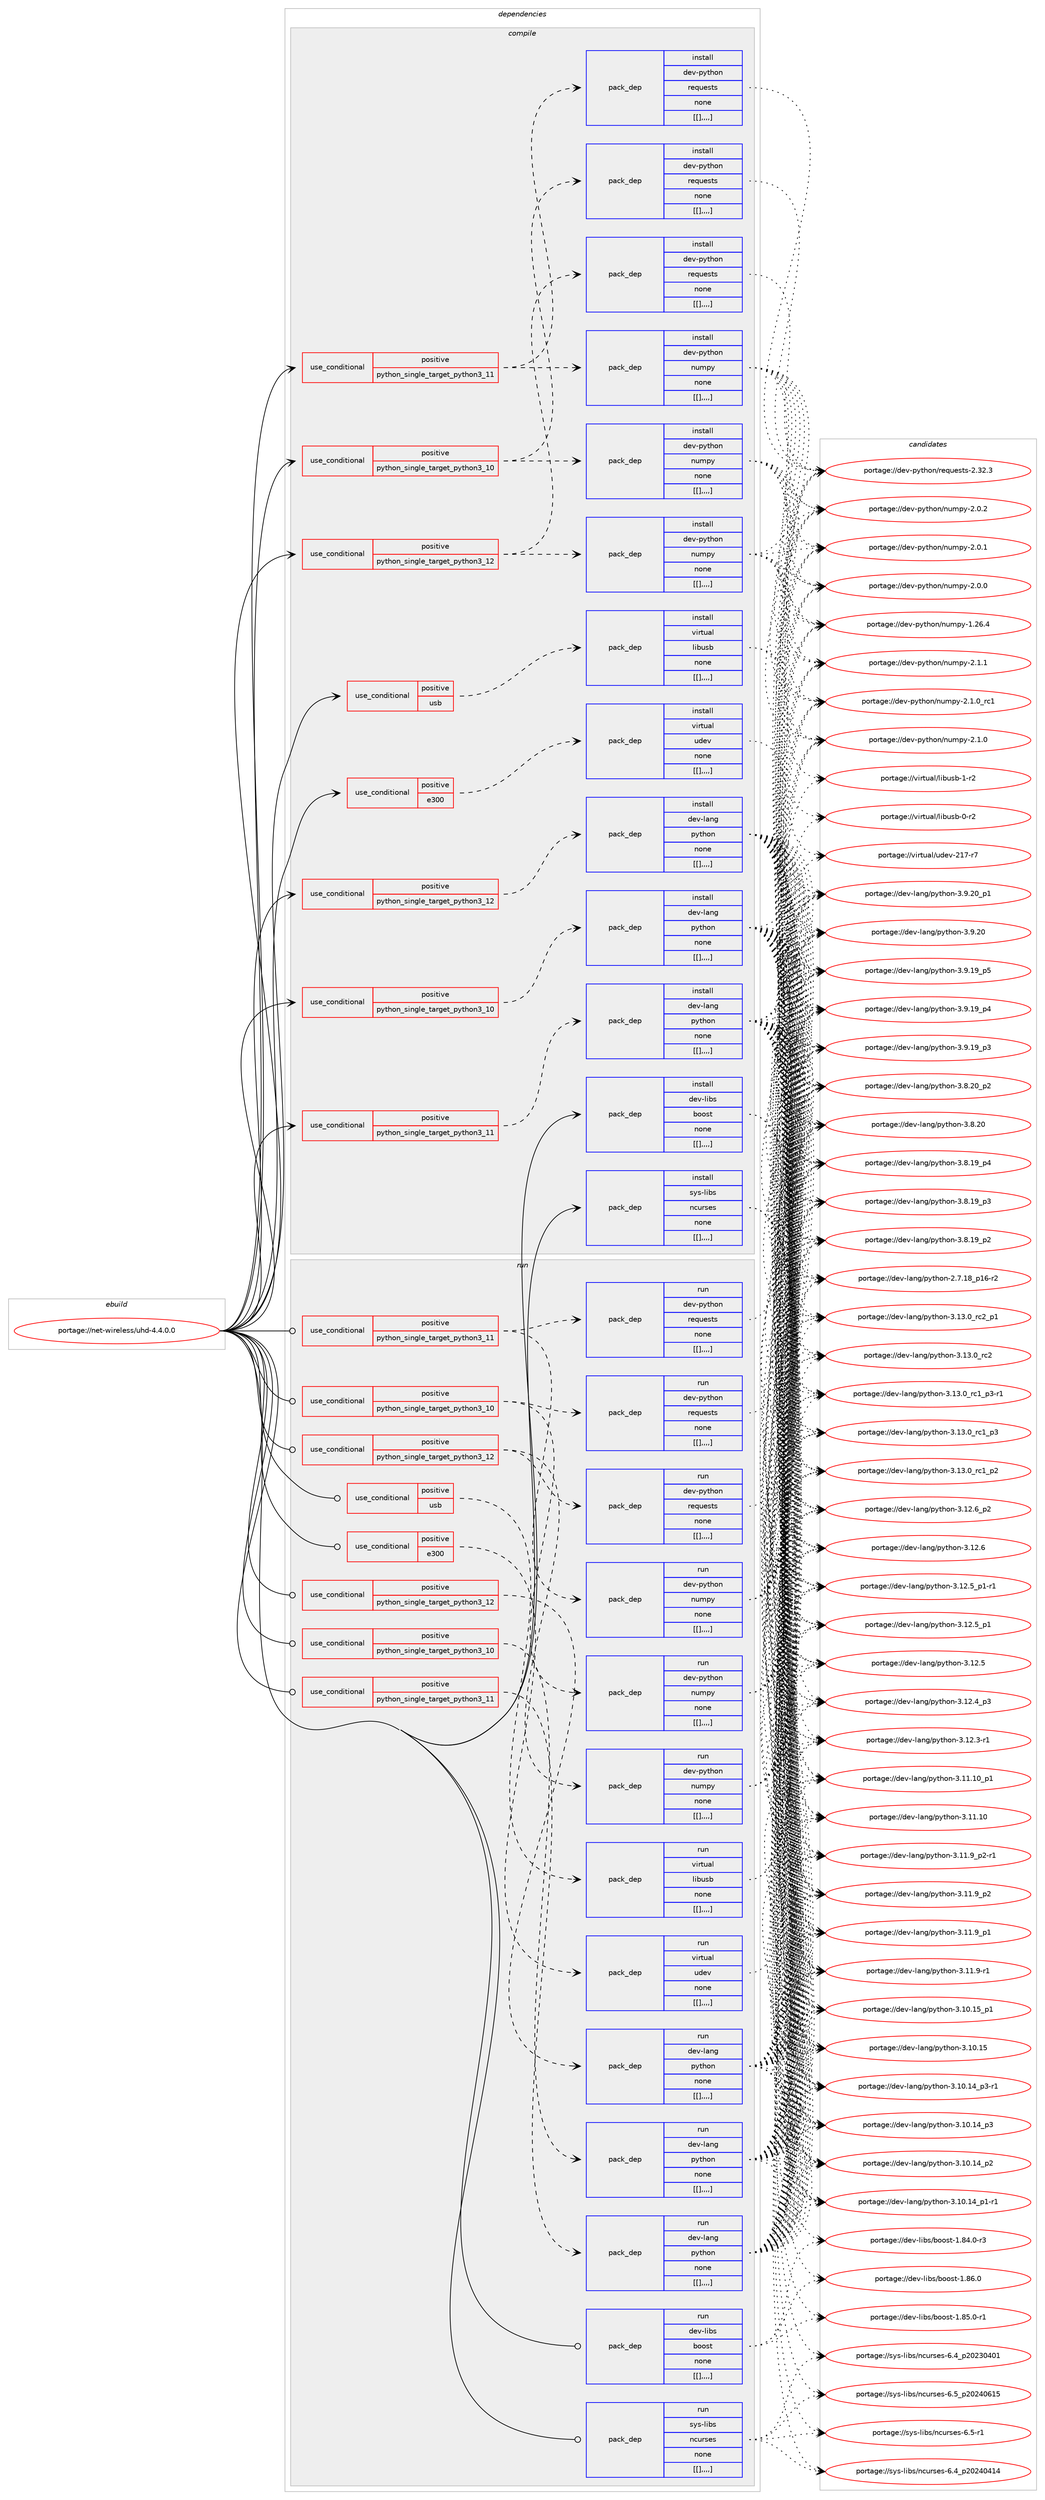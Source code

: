 digraph prolog {

# *************
# Graph options
# *************

newrank=true;
concentrate=true;
compound=true;
graph [rankdir=LR,fontname=Helvetica,fontsize=10,ranksep=1.5];#, ranksep=2.5, nodesep=0.2];
edge  [arrowhead=vee];
node  [fontname=Helvetica,fontsize=10];

# **********
# The ebuild
# **********

subgraph cluster_leftcol {
color=gray;
label=<<i>ebuild</i>>;
id [label="portage://net-wireless/uhd-4.4.0.0", color=red, width=4, href="../net-wireless/uhd-4.4.0.0.svg"];
}

# ****************
# The dependencies
# ****************

subgraph cluster_midcol {
color=gray;
label=<<i>dependencies</i>>;
subgraph cluster_compile {
fillcolor="#eeeeee";
style=filled;
label=<<i>compile</i>>;
subgraph cond106961 {
dependency400181 [label=<<TABLE BORDER="0" CELLBORDER="1" CELLSPACING="0" CELLPADDING="4"><TR><TD ROWSPAN="3" CELLPADDING="10">use_conditional</TD></TR><TR><TD>positive</TD></TR><TR><TD>e300</TD></TR></TABLE>>, shape=none, color=red];
subgraph pack290385 {
dependency400182 [label=<<TABLE BORDER="0" CELLBORDER="1" CELLSPACING="0" CELLPADDING="4" WIDTH="220"><TR><TD ROWSPAN="6" CELLPADDING="30">pack_dep</TD></TR><TR><TD WIDTH="110">install</TD></TR><TR><TD>virtual</TD></TR><TR><TD>udev</TD></TR><TR><TD>none</TD></TR><TR><TD>[[],,,,]</TD></TR></TABLE>>, shape=none, color=blue];
}
dependency400181:e -> dependency400182:w [weight=20,style="dashed",arrowhead="vee"];
}
id:e -> dependency400181:w [weight=20,style="solid",arrowhead="vee"];
subgraph cond106962 {
dependency400183 [label=<<TABLE BORDER="0" CELLBORDER="1" CELLSPACING="0" CELLPADDING="4"><TR><TD ROWSPAN="3" CELLPADDING="10">use_conditional</TD></TR><TR><TD>positive</TD></TR><TR><TD>python_single_target_python3_10</TD></TR></TABLE>>, shape=none, color=red];
subgraph pack290386 {
dependency400184 [label=<<TABLE BORDER="0" CELLBORDER="1" CELLSPACING="0" CELLPADDING="4" WIDTH="220"><TR><TD ROWSPAN="6" CELLPADDING="30">pack_dep</TD></TR><TR><TD WIDTH="110">install</TD></TR><TR><TD>dev-lang</TD></TR><TR><TD>python</TD></TR><TR><TD>none</TD></TR><TR><TD>[[],,,,]</TD></TR></TABLE>>, shape=none, color=blue];
}
dependency400183:e -> dependency400184:w [weight=20,style="dashed",arrowhead="vee"];
}
id:e -> dependency400183:w [weight=20,style="solid",arrowhead="vee"];
subgraph cond106963 {
dependency400185 [label=<<TABLE BORDER="0" CELLBORDER="1" CELLSPACING="0" CELLPADDING="4"><TR><TD ROWSPAN="3" CELLPADDING="10">use_conditional</TD></TR><TR><TD>positive</TD></TR><TR><TD>python_single_target_python3_10</TD></TR></TABLE>>, shape=none, color=red];
subgraph pack290387 {
dependency400186 [label=<<TABLE BORDER="0" CELLBORDER="1" CELLSPACING="0" CELLPADDING="4" WIDTH="220"><TR><TD ROWSPAN="6" CELLPADDING="30">pack_dep</TD></TR><TR><TD WIDTH="110">install</TD></TR><TR><TD>dev-python</TD></TR><TR><TD>numpy</TD></TR><TR><TD>none</TD></TR><TR><TD>[[],,,,]</TD></TR></TABLE>>, shape=none, color=blue];
}
dependency400185:e -> dependency400186:w [weight=20,style="dashed",arrowhead="vee"];
subgraph pack290388 {
dependency400187 [label=<<TABLE BORDER="0" CELLBORDER="1" CELLSPACING="0" CELLPADDING="4" WIDTH="220"><TR><TD ROWSPAN="6" CELLPADDING="30">pack_dep</TD></TR><TR><TD WIDTH="110">install</TD></TR><TR><TD>dev-python</TD></TR><TR><TD>requests</TD></TR><TR><TD>none</TD></TR><TR><TD>[[],,,,]</TD></TR></TABLE>>, shape=none, color=blue];
}
dependency400185:e -> dependency400187:w [weight=20,style="dashed",arrowhead="vee"];
}
id:e -> dependency400185:w [weight=20,style="solid",arrowhead="vee"];
subgraph cond106964 {
dependency400188 [label=<<TABLE BORDER="0" CELLBORDER="1" CELLSPACING="0" CELLPADDING="4"><TR><TD ROWSPAN="3" CELLPADDING="10">use_conditional</TD></TR><TR><TD>positive</TD></TR><TR><TD>python_single_target_python3_11</TD></TR></TABLE>>, shape=none, color=red];
subgraph pack290389 {
dependency400189 [label=<<TABLE BORDER="0" CELLBORDER="1" CELLSPACING="0" CELLPADDING="4" WIDTH="220"><TR><TD ROWSPAN="6" CELLPADDING="30">pack_dep</TD></TR><TR><TD WIDTH="110">install</TD></TR><TR><TD>dev-lang</TD></TR><TR><TD>python</TD></TR><TR><TD>none</TD></TR><TR><TD>[[],,,,]</TD></TR></TABLE>>, shape=none, color=blue];
}
dependency400188:e -> dependency400189:w [weight=20,style="dashed",arrowhead="vee"];
}
id:e -> dependency400188:w [weight=20,style="solid",arrowhead="vee"];
subgraph cond106965 {
dependency400190 [label=<<TABLE BORDER="0" CELLBORDER="1" CELLSPACING="0" CELLPADDING="4"><TR><TD ROWSPAN="3" CELLPADDING="10">use_conditional</TD></TR><TR><TD>positive</TD></TR><TR><TD>python_single_target_python3_11</TD></TR></TABLE>>, shape=none, color=red];
subgraph pack290390 {
dependency400191 [label=<<TABLE BORDER="0" CELLBORDER="1" CELLSPACING="0" CELLPADDING="4" WIDTH="220"><TR><TD ROWSPAN="6" CELLPADDING="30">pack_dep</TD></TR><TR><TD WIDTH="110">install</TD></TR><TR><TD>dev-python</TD></TR><TR><TD>numpy</TD></TR><TR><TD>none</TD></TR><TR><TD>[[],,,,]</TD></TR></TABLE>>, shape=none, color=blue];
}
dependency400190:e -> dependency400191:w [weight=20,style="dashed",arrowhead="vee"];
subgraph pack290391 {
dependency400192 [label=<<TABLE BORDER="0" CELLBORDER="1" CELLSPACING="0" CELLPADDING="4" WIDTH="220"><TR><TD ROWSPAN="6" CELLPADDING="30">pack_dep</TD></TR><TR><TD WIDTH="110">install</TD></TR><TR><TD>dev-python</TD></TR><TR><TD>requests</TD></TR><TR><TD>none</TD></TR><TR><TD>[[],,,,]</TD></TR></TABLE>>, shape=none, color=blue];
}
dependency400190:e -> dependency400192:w [weight=20,style="dashed",arrowhead="vee"];
}
id:e -> dependency400190:w [weight=20,style="solid",arrowhead="vee"];
subgraph cond106966 {
dependency400193 [label=<<TABLE BORDER="0" CELLBORDER="1" CELLSPACING="0" CELLPADDING="4"><TR><TD ROWSPAN="3" CELLPADDING="10">use_conditional</TD></TR><TR><TD>positive</TD></TR><TR><TD>python_single_target_python3_12</TD></TR></TABLE>>, shape=none, color=red];
subgraph pack290392 {
dependency400194 [label=<<TABLE BORDER="0" CELLBORDER="1" CELLSPACING="0" CELLPADDING="4" WIDTH="220"><TR><TD ROWSPAN="6" CELLPADDING="30">pack_dep</TD></TR><TR><TD WIDTH="110">install</TD></TR><TR><TD>dev-lang</TD></TR><TR><TD>python</TD></TR><TR><TD>none</TD></TR><TR><TD>[[],,,,]</TD></TR></TABLE>>, shape=none, color=blue];
}
dependency400193:e -> dependency400194:w [weight=20,style="dashed",arrowhead="vee"];
}
id:e -> dependency400193:w [weight=20,style="solid",arrowhead="vee"];
subgraph cond106967 {
dependency400195 [label=<<TABLE BORDER="0" CELLBORDER="1" CELLSPACING="0" CELLPADDING="4"><TR><TD ROWSPAN="3" CELLPADDING="10">use_conditional</TD></TR><TR><TD>positive</TD></TR><TR><TD>python_single_target_python3_12</TD></TR></TABLE>>, shape=none, color=red];
subgraph pack290393 {
dependency400196 [label=<<TABLE BORDER="0" CELLBORDER="1" CELLSPACING="0" CELLPADDING="4" WIDTH="220"><TR><TD ROWSPAN="6" CELLPADDING="30">pack_dep</TD></TR><TR><TD WIDTH="110">install</TD></TR><TR><TD>dev-python</TD></TR><TR><TD>numpy</TD></TR><TR><TD>none</TD></TR><TR><TD>[[],,,,]</TD></TR></TABLE>>, shape=none, color=blue];
}
dependency400195:e -> dependency400196:w [weight=20,style="dashed",arrowhead="vee"];
subgraph pack290394 {
dependency400197 [label=<<TABLE BORDER="0" CELLBORDER="1" CELLSPACING="0" CELLPADDING="4" WIDTH="220"><TR><TD ROWSPAN="6" CELLPADDING="30">pack_dep</TD></TR><TR><TD WIDTH="110">install</TD></TR><TR><TD>dev-python</TD></TR><TR><TD>requests</TD></TR><TR><TD>none</TD></TR><TR><TD>[[],,,,]</TD></TR></TABLE>>, shape=none, color=blue];
}
dependency400195:e -> dependency400197:w [weight=20,style="dashed",arrowhead="vee"];
}
id:e -> dependency400195:w [weight=20,style="solid",arrowhead="vee"];
subgraph cond106968 {
dependency400198 [label=<<TABLE BORDER="0" CELLBORDER="1" CELLSPACING="0" CELLPADDING="4"><TR><TD ROWSPAN="3" CELLPADDING="10">use_conditional</TD></TR><TR><TD>positive</TD></TR><TR><TD>usb</TD></TR></TABLE>>, shape=none, color=red];
subgraph pack290395 {
dependency400199 [label=<<TABLE BORDER="0" CELLBORDER="1" CELLSPACING="0" CELLPADDING="4" WIDTH="220"><TR><TD ROWSPAN="6" CELLPADDING="30">pack_dep</TD></TR><TR><TD WIDTH="110">install</TD></TR><TR><TD>virtual</TD></TR><TR><TD>libusb</TD></TR><TR><TD>none</TD></TR><TR><TD>[[],,,,]</TD></TR></TABLE>>, shape=none, color=blue];
}
dependency400198:e -> dependency400199:w [weight=20,style="dashed",arrowhead="vee"];
}
id:e -> dependency400198:w [weight=20,style="solid",arrowhead="vee"];
subgraph pack290396 {
dependency400200 [label=<<TABLE BORDER="0" CELLBORDER="1" CELLSPACING="0" CELLPADDING="4" WIDTH="220"><TR><TD ROWSPAN="6" CELLPADDING="30">pack_dep</TD></TR><TR><TD WIDTH="110">install</TD></TR><TR><TD>dev-libs</TD></TR><TR><TD>boost</TD></TR><TR><TD>none</TD></TR><TR><TD>[[],,,,]</TD></TR></TABLE>>, shape=none, color=blue];
}
id:e -> dependency400200:w [weight=20,style="solid",arrowhead="vee"];
subgraph pack290397 {
dependency400201 [label=<<TABLE BORDER="0" CELLBORDER="1" CELLSPACING="0" CELLPADDING="4" WIDTH="220"><TR><TD ROWSPAN="6" CELLPADDING="30">pack_dep</TD></TR><TR><TD WIDTH="110">install</TD></TR><TR><TD>sys-libs</TD></TR><TR><TD>ncurses</TD></TR><TR><TD>none</TD></TR><TR><TD>[[],,,,]</TD></TR></TABLE>>, shape=none, color=blue];
}
id:e -> dependency400201:w [weight=20,style="solid",arrowhead="vee"];
}
subgraph cluster_compileandrun {
fillcolor="#eeeeee";
style=filled;
label=<<i>compile and run</i>>;
}
subgraph cluster_run {
fillcolor="#eeeeee";
style=filled;
label=<<i>run</i>>;
subgraph cond106969 {
dependency400202 [label=<<TABLE BORDER="0" CELLBORDER="1" CELLSPACING="0" CELLPADDING="4"><TR><TD ROWSPAN="3" CELLPADDING="10">use_conditional</TD></TR><TR><TD>positive</TD></TR><TR><TD>e300</TD></TR></TABLE>>, shape=none, color=red];
subgraph pack290398 {
dependency400203 [label=<<TABLE BORDER="0" CELLBORDER="1" CELLSPACING="0" CELLPADDING="4" WIDTH="220"><TR><TD ROWSPAN="6" CELLPADDING="30">pack_dep</TD></TR><TR><TD WIDTH="110">run</TD></TR><TR><TD>virtual</TD></TR><TR><TD>udev</TD></TR><TR><TD>none</TD></TR><TR><TD>[[],,,,]</TD></TR></TABLE>>, shape=none, color=blue];
}
dependency400202:e -> dependency400203:w [weight=20,style="dashed",arrowhead="vee"];
}
id:e -> dependency400202:w [weight=20,style="solid",arrowhead="odot"];
subgraph cond106970 {
dependency400204 [label=<<TABLE BORDER="0" CELLBORDER="1" CELLSPACING="0" CELLPADDING="4"><TR><TD ROWSPAN="3" CELLPADDING="10">use_conditional</TD></TR><TR><TD>positive</TD></TR><TR><TD>python_single_target_python3_10</TD></TR></TABLE>>, shape=none, color=red];
subgraph pack290399 {
dependency400205 [label=<<TABLE BORDER="0" CELLBORDER="1" CELLSPACING="0" CELLPADDING="4" WIDTH="220"><TR><TD ROWSPAN="6" CELLPADDING="30">pack_dep</TD></TR><TR><TD WIDTH="110">run</TD></TR><TR><TD>dev-lang</TD></TR><TR><TD>python</TD></TR><TR><TD>none</TD></TR><TR><TD>[[],,,,]</TD></TR></TABLE>>, shape=none, color=blue];
}
dependency400204:e -> dependency400205:w [weight=20,style="dashed",arrowhead="vee"];
}
id:e -> dependency400204:w [weight=20,style="solid",arrowhead="odot"];
subgraph cond106971 {
dependency400206 [label=<<TABLE BORDER="0" CELLBORDER="1" CELLSPACING="0" CELLPADDING="4"><TR><TD ROWSPAN="3" CELLPADDING="10">use_conditional</TD></TR><TR><TD>positive</TD></TR><TR><TD>python_single_target_python3_10</TD></TR></TABLE>>, shape=none, color=red];
subgraph pack290400 {
dependency400207 [label=<<TABLE BORDER="0" CELLBORDER="1" CELLSPACING="0" CELLPADDING="4" WIDTH="220"><TR><TD ROWSPAN="6" CELLPADDING="30">pack_dep</TD></TR><TR><TD WIDTH="110">run</TD></TR><TR><TD>dev-python</TD></TR><TR><TD>numpy</TD></TR><TR><TD>none</TD></TR><TR><TD>[[],,,,]</TD></TR></TABLE>>, shape=none, color=blue];
}
dependency400206:e -> dependency400207:w [weight=20,style="dashed",arrowhead="vee"];
subgraph pack290401 {
dependency400208 [label=<<TABLE BORDER="0" CELLBORDER="1" CELLSPACING="0" CELLPADDING="4" WIDTH="220"><TR><TD ROWSPAN="6" CELLPADDING="30">pack_dep</TD></TR><TR><TD WIDTH="110">run</TD></TR><TR><TD>dev-python</TD></TR><TR><TD>requests</TD></TR><TR><TD>none</TD></TR><TR><TD>[[],,,,]</TD></TR></TABLE>>, shape=none, color=blue];
}
dependency400206:e -> dependency400208:w [weight=20,style="dashed",arrowhead="vee"];
}
id:e -> dependency400206:w [weight=20,style="solid",arrowhead="odot"];
subgraph cond106972 {
dependency400209 [label=<<TABLE BORDER="0" CELLBORDER="1" CELLSPACING="0" CELLPADDING="4"><TR><TD ROWSPAN="3" CELLPADDING="10">use_conditional</TD></TR><TR><TD>positive</TD></TR><TR><TD>python_single_target_python3_11</TD></TR></TABLE>>, shape=none, color=red];
subgraph pack290402 {
dependency400210 [label=<<TABLE BORDER="0" CELLBORDER="1" CELLSPACING="0" CELLPADDING="4" WIDTH="220"><TR><TD ROWSPAN="6" CELLPADDING="30">pack_dep</TD></TR><TR><TD WIDTH="110">run</TD></TR><TR><TD>dev-lang</TD></TR><TR><TD>python</TD></TR><TR><TD>none</TD></TR><TR><TD>[[],,,,]</TD></TR></TABLE>>, shape=none, color=blue];
}
dependency400209:e -> dependency400210:w [weight=20,style="dashed",arrowhead="vee"];
}
id:e -> dependency400209:w [weight=20,style="solid",arrowhead="odot"];
subgraph cond106973 {
dependency400211 [label=<<TABLE BORDER="0" CELLBORDER="1" CELLSPACING="0" CELLPADDING="4"><TR><TD ROWSPAN="3" CELLPADDING="10">use_conditional</TD></TR><TR><TD>positive</TD></TR><TR><TD>python_single_target_python3_11</TD></TR></TABLE>>, shape=none, color=red];
subgraph pack290403 {
dependency400212 [label=<<TABLE BORDER="0" CELLBORDER="1" CELLSPACING="0" CELLPADDING="4" WIDTH="220"><TR><TD ROWSPAN="6" CELLPADDING="30">pack_dep</TD></TR><TR><TD WIDTH="110">run</TD></TR><TR><TD>dev-python</TD></TR><TR><TD>numpy</TD></TR><TR><TD>none</TD></TR><TR><TD>[[],,,,]</TD></TR></TABLE>>, shape=none, color=blue];
}
dependency400211:e -> dependency400212:w [weight=20,style="dashed",arrowhead="vee"];
subgraph pack290404 {
dependency400213 [label=<<TABLE BORDER="0" CELLBORDER="1" CELLSPACING="0" CELLPADDING="4" WIDTH="220"><TR><TD ROWSPAN="6" CELLPADDING="30">pack_dep</TD></TR><TR><TD WIDTH="110">run</TD></TR><TR><TD>dev-python</TD></TR><TR><TD>requests</TD></TR><TR><TD>none</TD></TR><TR><TD>[[],,,,]</TD></TR></TABLE>>, shape=none, color=blue];
}
dependency400211:e -> dependency400213:w [weight=20,style="dashed",arrowhead="vee"];
}
id:e -> dependency400211:w [weight=20,style="solid",arrowhead="odot"];
subgraph cond106974 {
dependency400214 [label=<<TABLE BORDER="0" CELLBORDER="1" CELLSPACING="0" CELLPADDING="4"><TR><TD ROWSPAN="3" CELLPADDING="10">use_conditional</TD></TR><TR><TD>positive</TD></TR><TR><TD>python_single_target_python3_12</TD></TR></TABLE>>, shape=none, color=red];
subgraph pack290405 {
dependency400215 [label=<<TABLE BORDER="0" CELLBORDER="1" CELLSPACING="0" CELLPADDING="4" WIDTH="220"><TR><TD ROWSPAN="6" CELLPADDING="30">pack_dep</TD></TR><TR><TD WIDTH="110">run</TD></TR><TR><TD>dev-lang</TD></TR><TR><TD>python</TD></TR><TR><TD>none</TD></TR><TR><TD>[[],,,,]</TD></TR></TABLE>>, shape=none, color=blue];
}
dependency400214:e -> dependency400215:w [weight=20,style="dashed",arrowhead="vee"];
}
id:e -> dependency400214:w [weight=20,style="solid",arrowhead="odot"];
subgraph cond106975 {
dependency400216 [label=<<TABLE BORDER="0" CELLBORDER="1" CELLSPACING="0" CELLPADDING="4"><TR><TD ROWSPAN="3" CELLPADDING="10">use_conditional</TD></TR><TR><TD>positive</TD></TR><TR><TD>python_single_target_python3_12</TD></TR></TABLE>>, shape=none, color=red];
subgraph pack290406 {
dependency400217 [label=<<TABLE BORDER="0" CELLBORDER="1" CELLSPACING="0" CELLPADDING="4" WIDTH="220"><TR><TD ROWSPAN="6" CELLPADDING="30">pack_dep</TD></TR><TR><TD WIDTH="110">run</TD></TR><TR><TD>dev-python</TD></TR><TR><TD>numpy</TD></TR><TR><TD>none</TD></TR><TR><TD>[[],,,,]</TD></TR></TABLE>>, shape=none, color=blue];
}
dependency400216:e -> dependency400217:w [weight=20,style="dashed",arrowhead="vee"];
subgraph pack290407 {
dependency400218 [label=<<TABLE BORDER="0" CELLBORDER="1" CELLSPACING="0" CELLPADDING="4" WIDTH="220"><TR><TD ROWSPAN="6" CELLPADDING="30">pack_dep</TD></TR><TR><TD WIDTH="110">run</TD></TR><TR><TD>dev-python</TD></TR><TR><TD>requests</TD></TR><TR><TD>none</TD></TR><TR><TD>[[],,,,]</TD></TR></TABLE>>, shape=none, color=blue];
}
dependency400216:e -> dependency400218:w [weight=20,style="dashed",arrowhead="vee"];
}
id:e -> dependency400216:w [weight=20,style="solid",arrowhead="odot"];
subgraph cond106976 {
dependency400219 [label=<<TABLE BORDER="0" CELLBORDER="1" CELLSPACING="0" CELLPADDING="4"><TR><TD ROWSPAN="3" CELLPADDING="10">use_conditional</TD></TR><TR><TD>positive</TD></TR><TR><TD>usb</TD></TR></TABLE>>, shape=none, color=red];
subgraph pack290408 {
dependency400220 [label=<<TABLE BORDER="0" CELLBORDER="1" CELLSPACING="0" CELLPADDING="4" WIDTH="220"><TR><TD ROWSPAN="6" CELLPADDING="30">pack_dep</TD></TR><TR><TD WIDTH="110">run</TD></TR><TR><TD>virtual</TD></TR><TR><TD>libusb</TD></TR><TR><TD>none</TD></TR><TR><TD>[[],,,,]</TD></TR></TABLE>>, shape=none, color=blue];
}
dependency400219:e -> dependency400220:w [weight=20,style="dashed",arrowhead="vee"];
}
id:e -> dependency400219:w [weight=20,style="solid",arrowhead="odot"];
subgraph pack290409 {
dependency400221 [label=<<TABLE BORDER="0" CELLBORDER="1" CELLSPACING="0" CELLPADDING="4" WIDTH="220"><TR><TD ROWSPAN="6" CELLPADDING="30">pack_dep</TD></TR><TR><TD WIDTH="110">run</TD></TR><TR><TD>dev-libs</TD></TR><TR><TD>boost</TD></TR><TR><TD>none</TD></TR><TR><TD>[[],,,,]</TD></TR></TABLE>>, shape=none, color=blue];
}
id:e -> dependency400221:w [weight=20,style="solid",arrowhead="odot"];
subgraph pack290410 {
dependency400222 [label=<<TABLE BORDER="0" CELLBORDER="1" CELLSPACING="0" CELLPADDING="4" WIDTH="220"><TR><TD ROWSPAN="6" CELLPADDING="30">pack_dep</TD></TR><TR><TD WIDTH="110">run</TD></TR><TR><TD>sys-libs</TD></TR><TR><TD>ncurses</TD></TR><TR><TD>none</TD></TR><TR><TD>[[],,,,]</TD></TR></TABLE>>, shape=none, color=blue];
}
id:e -> dependency400222:w [weight=20,style="solid",arrowhead="odot"];
}
}

# **************
# The candidates
# **************

subgraph cluster_choices {
rank=same;
color=gray;
label=<<i>candidates</i>>;

subgraph choice290385 {
color=black;
nodesep=1;
choice1181051141161179710847117100101118455049554511455 [label="portage://virtual/udev-217-r7", color=red, width=4,href="../virtual/udev-217-r7.svg"];
dependency400182:e -> choice1181051141161179710847117100101118455049554511455:w [style=dotted,weight="100"];
}
subgraph choice290386 {
color=black;
nodesep=1;
choice100101118451089711010347112121116104111110455146495146489511499509511249 [label="portage://dev-lang/python-3.13.0_rc2_p1", color=red, width=4,href="../dev-lang/python-3.13.0_rc2_p1.svg"];
choice10010111845108971101034711212111610411111045514649514648951149950 [label="portage://dev-lang/python-3.13.0_rc2", color=red, width=4,href="../dev-lang/python-3.13.0_rc2.svg"];
choice1001011184510897110103471121211161041111104551464951464895114994995112514511449 [label="portage://dev-lang/python-3.13.0_rc1_p3-r1", color=red, width=4,href="../dev-lang/python-3.13.0_rc1_p3-r1.svg"];
choice100101118451089711010347112121116104111110455146495146489511499499511251 [label="portage://dev-lang/python-3.13.0_rc1_p3", color=red, width=4,href="../dev-lang/python-3.13.0_rc1_p3.svg"];
choice100101118451089711010347112121116104111110455146495146489511499499511250 [label="portage://dev-lang/python-3.13.0_rc1_p2", color=red, width=4,href="../dev-lang/python-3.13.0_rc1_p2.svg"];
choice100101118451089711010347112121116104111110455146495046549511250 [label="portage://dev-lang/python-3.12.6_p2", color=red, width=4,href="../dev-lang/python-3.12.6_p2.svg"];
choice10010111845108971101034711212111610411111045514649504654 [label="portage://dev-lang/python-3.12.6", color=red, width=4,href="../dev-lang/python-3.12.6.svg"];
choice1001011184510897110103471121211161041111104551464950465395112494511449 [label="portage://dev-lang/python-3.12.5_p1-r1", color=red, width=4,href="../dev-lang/python-3.12.5_p1-r1.svg"];
choice100101118451089711010347112121116104111110455146495046539511249 [label="portage://dev-lang/python-3.12.5_p1", color=red, width=4,href="../dev-lang/python-3.12.5_p1.svg"];
choice10010111845108971101034711212111610411111045514649504653 [label="portage://dev-lang/python-3.12.5", color=red, width=4,href="../dev-lang/python-3.12.5.svg"];
choice100101118451089711010347112121116104111110455146495046529511251 [label="portage://dev-lang/python-3.12.4_p3", color=red, width=4,href="../dev-lang/python-3.12.4_p3.svg"];
choice100101118451089711010347112121116104111110455146495046514511449 [label="portage://dev-lang/python-3.12.3-r1", color=red, width=4,href="../dev-lang/python-3.12.3-r1.svg"];
choice10010111845108971101034711212111610411111045514649494649489511249 [label="portage://dev-lang/python-3.11.10_p1", color=red, width=4,href="../dev-lang/python-3.11.10_p1.svg"];
choice1001011184510897110103471121211161041111104551464949464948 [label="portage://dev-lang/python-3.11.10", color=red, width=4,href="../dev-lang/python-3.11.10.svg"];
choice1001011184510897110103471121211161041111104551464949465795112504511449 [label="portage://dev-lang/python-3.11.9_p2-r1", color=red, width=4,href="../dev-lang/python-3.11.9_p2-r1.svg"];
choice100101118451089711010347112121116104111110455146494946579511250 [label="portage://dev-lang/python-3.11.9_p2", color=red, width=4,href="../dev-lang/python-3.11.9_p2.svg"];
choice100101118451089711010347112121116104111110455146494946579511249 [label="portage://dev-lang/python-3.11.9_p1", color=red, width=4,href="../dev-lang/python-3.11.9_p1.svg"];
choice100101118451089711010347112121116104111110455146494946574511449 [label="portage://dev-lang/python-3.11.9-r1", color=red, width=4,href="../dev-lang/python-3.11.9-r1.svg"];
choice10010111845108971101034711212111610411111045514649484649539511249 [label="portage://dev-lang/python-3.10.15_p1", color=red, width=4,href="../dev-lang/python-3.10.15_p1.svg"];
choice1001011184510897110103471121211161041111104551464948464953 [label="portage://dev-lang/python-3.10.15", color=red, width=4,href="../dev-lang/python-3.10.15.svg"];
choice100101118451089711010347112121116104111110455146494846495295112514511449 [label="portage://dev-lang/python-3.10.14_p3-r1", color=red, width=4,href="../dev-lang/python-3.10.14_p3-r1.svg"];
choice10010111845108971101034711212111610411111045514649484649529511251 [label="portage://dev-lang/python-3.10.14_p3", color=red, width=4,href="../dev-lang/python-3.10.14_p3.svg"];
choice10010111845108971101034711212111610411111045514649484649529511250 [label="portage://dev-lang/python-3.10.14_p2", color=red, width=4,href="../dev-lang/python-3.10.14_p2.svg"];
choice100101118451089711010347112121116104111110455146494846495295112494511449 [label="portage://dev-lang/python-3.10.14_p1-r1", color=red, width=4,href="../dev-lang/python-3.10.14_p1-r1.svg"];
choice100101118451089711010347112121116104111110455146574650489511249 [label="portage://dev-lang/python-3.9.20_p1", color=red, width=4,href="../dev-lang/python-3.9.20_p1.svg"];
choice10010111845108971101034711212111610411111045514657465048 [label="portage://dev-lang/python-3.9.20", color=red, width=4,href="../dev-lang/python-3.9.20.svg"];
choice100101118451089711010347112121116104111110455146574649579511253 [label="portage://dev-lang/python-3.9.19_p5", color=red, width=4,href="../dev-lang/python-3.9.19_p5.svg"];
choice100101118451089711010347112121116104111110455146574649579511252 [label="portage://dev-lang/python-3.9.19_p4", color=red, width=4,href="../dev-lang/python-3.9.19_p4.svg"];
choice100101118451089711010347112121116104111110455146574649579511251 [label="portage://dev-lang/python-3.9.19_p3", color=red, width=4,href="../dev-lang/python-3.9.19_p3.svg"];
choice100101118451089711010347112121116104111110455146564650489511250 [label="portage://dev-lang/python-3.8.20_p2", color=red, width=4,href="../dev-lang/python-3.8.20_p2.svg"];
choice10010111845108971101034711212111610411111045514656465048 [label="portage://dev-lang/python-3.8.20", color=red, width=4,href="../dev-lang/python-3.8.20.svg"];
choice100101118451089711010347112121116104111110455146564649579511252 [label="portage://dev-lang/python-3.8.19_p4", color=red, width=4,href="../dev-lang/python-3.8.19_p4.svg"];
choice100101118451089711010347112121116104111110455146564649579511251 [label="portage://dev-lang/python-3.8.19_p3", color=red, width=4,href="../dev-lang/python-3.8.19_p3.svg"];
choice100101118451089711010347112121116104111110455146564649579511250 [label="portage://dev-lang/python-3.8.19_p2", color=red, width=4,href="../dev-lang/python-3.8.19_p2.svg"];
choice100101118451089711010347112121116104111110455046554649569511249544511450 [label="portage://dev-lang/python-2.7.18_p16-r2", color=red, width=4,href="../dev-lang/python-2.7.18_p16-r2.svg"];
dependency400184:e -> choice100101118451089711010347112121116104111110455146495146489511499509511249:w [style=dotted,weight="100"];
dependency400184:e -> choice10010111845108971101034711212111610411111045514649514648951149950:w [style=dotted,weight="100"];
dependency400184:e -> choice1001011184510897110103471121211161041111104551464951464895114994995112514511449:w [style=dotted,weight="100"];
dependency400184:e -> choice100101118451089711010347112121116104111110455146495146489511499499511251:w [style=dotted,weight="100"];
dependency400184:e -> choice100101118451089711010347112121116104111110455146495146489511499499511250:w [style=dotted,weight="100"];
dependency400184:e -> choice100101118451089711010347112121116104111110455146495046549511250:w [style=dotted,weight="100"];
dependency400184:e -> choice10010111845108971101034711212111610411111045514649504654:w [style=dotted,weight="100"];
dependency400184:e -> choice1001011184510897110103471121211161041111104551464950465395112494511449:w [style=dotted,weight="100"];
dependency400184:e -> choice100101118451089711010347112121116104111110455146495046539511249:w [style=dotted,weight="100"];
dependency400184:e -> choice10010111845108971101034711212111610411111045514649504653:w [style=dotted,weight="100"];
dependency400184:e -> choice100101118451089711010347112121116104111110455146495046529511251:w [style=dotted,weight="100"];
dependency400184:e -> choice100101118451089711010347112121116104111110455146495046514511449:w [style=dotted,weight="100"];
dependency400184:e -> choice10010111845108971101034711212111610411111045514649494649489511249:w [style=dotted,weight="100"];
dependency400184:e -> choice1001011184510897110103471121211161041111104551464949464948:w [style=dotted,weight="100"];
dependency400184:e -> choice1001011184510897110103471121211161041111104551464949465795112504511449:w [style=dotted,weight="100"];
dependency400184:e -> choice100101118451089711010347112121116104111110455146494946579511250:w [style=dotted,weight="100"];
dependency400184:e -> choice100101118451089711010347112121116104111110455146494946579511249:w [style=dotted,weight="100"];
dependency400184:e -> choice100101118451089711010347112121116104111110455146494946574511449:w [style=dotted,weight="100"];
dependency400184:e -> choice10010111845108971101034711212111610411111045514649484649539511249:w [style=dotted,weight="100"];
dependency400184:e -> choice1001011184510897110103471121211161041111104551464948464953:w [style=dotted,weight="100"];
dependency400184:e -> choice100101118451089711010347112121116104111110455146494846495295112514511449:w [style=dotted,weight="100"];
dependency400184:e -> choice10010111845108971101034711212111610411111045514649484649529511251:w [style=dotted,weight="100"];
dependency400184:e -> choice10010111845108971101034711212111610411111045514649484649529511250:w [style=dotted,weight="100"];
dependency400184:e -> choice100101118451089711010347112121116104111110455146494846495295112494511449:w [style=dotted,weight="100"];
dependency400184:e -> choice100101118451089711010347112121116104111110455146574650489511249:w [style=dotted,weight="100"];
dependency400184:e -> choice10010111845108971101034711212111610411111045514657465048:w [style=dotted,weight="100"];
dependency400184:e -> choice100101118451089711010347112121116104111110455146574649579511253:w [style=dotted,weight="100"];
dependency400184:e -> choice100101118451089711010347112121116104111110455146574649579511252:w [style=dotted,weight="100"];
dependency400184:e -> choice100101118451089711010347112121116104111110455146574649579511251:w [style=dotted,weight="100"];
dependency400184:e -> choice100101118451089711010347112121116104111110455146564650489511250:w [style=dotted,weight="100"];
dependency400184:e -> choice10010111845108971101034711212111610411111045514656465048:w [style=dotted,weight="100"];
dependency400184:e -> choice100101118451089711010347112121116104111110455146564649579511252:w [style=dotted,weight="100"];
dependency400184:e -> choice100101118451089711010347112121116104111110455146564649579511251:w [style=dotted,weight="100"];
dependency400184:e -> choice100101118451089711010347112121116104111110455146564649579511250:w [style=dotted,weight="100"];
dependency400184:e -> choice100101118451089711010347112121116104111110455046554649569511249544511450:w [style=dotted,weight="100"];
}
subgraph choice290387 {
color=black;
nodesep=1;
choice1001011184511212111610411111047110117109112121455046494649 [label="portage://dev-python/numpy-2.1.1", color=red, width=4,href="../dev-python/numpy-2.1.1.svg"];
choice1001011184511212111610411111047110117109112121455046494648951149949 [label="portage://dev-python/numpy-2.1.0_rc1", color=red, width=4,href="../dev-python/numpy-2.1.0_rc1.svg"];
choice1001011184511212111610411111047110117109112121455046494648 [label="portage://dev-python/numpy-2.1.0", color=red, width=4,href="../dev-python/numpy-2.1.0.svg"];
choice1001011184511212111610411111047110117109112121455046484650 [label="portage://dev-python/numpy-2.0.2", color=red, width=4,href="../dev-python/numpy-2.0.2.svg"];
choice1001011184511212111610411111047110117109112121455046484649 [label="portage://dev-python/numpy-2.0.1", color=red, width=4,href="../dev-python/numpy-2.0.1.svg"];
choice1001011184511212111610411111047110117109112121455046484648 [label="portage://dev-python/numpy-2.0.0", color=red, width=4,href="../dev-python/numpy-2.0.0.svg"];
choice100101118451121211161041111104711011710911212145494650544652 [label="portage://dev-python/numpy-1.26.4", color=red, width=4,href="../dev-python/numpy-1.26.4.svg"];
dependency400186:e -> choice1001011184511212111610411111047110117109112121455046494649:w [style=dotted,weight="100"];
dependency400186:e -> choice1001011184511212111610411111047110117109112121455046494648951149949:w [style=dotted,weight="100"];
dependency400186:e -> choice1001011184511212111610411111047110117109112121455046494648:w [style=dotted,weight="100"];
dependency400186:e -> choice1001011184511212111610411111047110117109112121455046484650:w [style=dotted,weight="100"];
dependency400186:e -> choice1001011184511212111610411111047110117109112121455046484649:w [style=dotted,weight="100"];
dependency400186:e -> choice1001011184511212111610411111047110117109112121455046484648:w [style=dotted,weight="100"];
dependency400186:e -> choice100101118451121211161041111104711011710911212145494650544652:w [style=dotted,weight="100"];
}
subgraph choice290388 {
color=black;
nodesep=1;
choice100101118451121211161041111104711410111311710111511611545504651504651 [label="portage://dev-python/requests-2.32.3", color=red, width=4,href="../dev-python/requests-2.32.3.svg"];
dependency400187:e -> choice100101118451121211161041111104711410111311710111511611545504651504651:w [style=dotted,weight="100"];
}
subgraph choice290389 {
color=black;
nodesep=1;
choice100101118451089711010347112121116104111110455146495146489511499509511249 [label="portage://dev-lang/python-3.13.0_rc2_p1", color=red, width=4,href="../dev-lang/python-3.13.0_rc2_p1.svg"];
choice10010111845108971101034711212111610411111045514649514648951149950 [label="portage://dev-lang/python-3.13.0_rc2", color=red, width=4,href="../dev-lang/python-3.13.0_rc2.svg"];
choice1001011184510897110103471121211161041111104551464951464895114994995112514511449 [label="portage://dev-lang/python-3.13.0_rc1_p3-r1", color=red, width=4,href="../dev-lang/python-3.13.0_rc1_p3-r1.svg"];
choice100101118451089711010347112121116104111110455146495146489511499499511251 [label="portage://dev-lang/python-3.13.0_rc1_p3", color=red, width=4,href="../dev-lang/python-3.13.0_rc1_p3.svg"];
choice100101118451089711010347112121116104111110455146495146489511499499511250 [label="portage://dev-lang/python-3.13.0_rc1_p2", color=red, width=4,href="../dev-lang/python-3.13.0_rc1_p2.svg"];
choice100101118451089711010347112121116104111110455146495046549511250 [label="portage://dev-lang/python-3.12.6_p2", color=red, width=4,href="../dev-lang/python-3.12.6_p2.svg"];
choice10010111845108971101034711212111610411111045514649504654 [label="portage://dev-lang/python-3.12.6", color=red, width=4,href="../dev-lang/python-3.12.6.svg"];
choice1001011184510897110103471121211161041111104551464950465395112494511449 [label="portage://dev-lang/python-3.12.5_p1-r1", color=red, width=4,href="../dev-lang/python-3.12.5_p1-r1.svg"];
choice100101118451089711010347112121116104111110455146495046539511249 [label="portage://dev-lang/python-3.12.5_p1", color=red, width=4,href="../dev-lang/python-3.12.5_p1.svg"];
choice10010111845108971101034711212111610411111045514649504653 [label="portage://dev-lang/python-3.12.5", color=red, width=4,href="../dev-lang/python-3.12.5.svg"];
choice100101118451089711010347112121116104111110455146495046529511251 [label="portage://dev-lang/python-3.12.4_p3", color=red, width=4,href="../dev-lang/python-3.12.4_p3.svg"];
choice100101118451089711010347112121116104111110455146495046514511449 [label="portage://dev-lang/python-3.12.3-r1", color=red, width=4,href="../dev-lang/python-3.12.3-r1.svg"];
choice10010111845108971101034711212111610411111045514649494649489511249 [label="portage://dev-lang/python-3.11.10_p1", color=red, width=4,href="../dev-lang/python-3.11.10_p1.svg"];
choice1001011184510897110103471121211161041111104551464949464948 [label="portage://dev-lang/python-3.11.10", color=red, width=4,href="../dev-lang/python-3.11.10.svg"];
choice1001011184510897110103471121211161041111104551464949465795112504511449 [label="portage://dev-lang/python-3.11.9_p2-r1", color=red, width=4,href="../dev-lang/python-3.11.9_p2-r1.svg"];
choice100101118451089711010347112121116104111110455146494946579511250 [label="portage://dev-lang/python-3.11.9_p2", color=red, width=4,href="../dev-lang/python-3.11.9_p2.svg"];
choice100101118451089711010347112121116104111110455146494946579511249 [label="portage://dev-lang/python-3.11.9_p1", color=red, width=4,href="../dev-lang/python-3.11.9_p1.svg"];
choice100101118451089711010347112121116104111110455146494946574511449 [label="portage://dev-lang/python-3.11.9-r1", color=red, width=4,href="../dev-lang/python-3.11.9-r1.svg"];
choice10010111845108971101034711212111610411111045514649484649539511249 [label="portage://dev-lang/python-3.10.15_p1", color=red, width=4,href="../dev-lang/python-3.10.15_p1.svg"];
choice1001011184510897110103471121211161041111104551464948464953 [label="portage://dev-lang/python-3.10.15", color=red, width=4,href="../dev-lang/python-3.10.15.svg"];
choice100101118451089711010347112121116104111110455146494846495295112514511449 [label="portage://dev-lang/python-3.10.14_p3-r1", color=red, width=4,href="../dev-lang/python-3.10.14_p3-r1.svg"];
choice10010111845108971101034711212111610411111045514649484649529511251 [label="portage://dev-lang/python-3.10.14_p3", color=red, width=4,href="../dev-lang/python-3.10.14_p3.svg"];
choice10010111845108971101034711212111610411111045514649484649529511250 [label="portage://dev-lang/python-3.10.14_p2", color=red, width=4,href="../dev-lang/python-3.10.14_p2.svg"];
choice100101118451089711010347112121116104111110455146494846495295112494511449 [label="portage://dev-lang/python-3.10.14_p1-r1", color=red, width=4,href="../dev-lang/python-3.10.14_p1-r1.svg"];
choice100101118451089711010347112121116104111110455146574650489511249 [label="portage://dev-lang/python-3.9.20_p1", color=red, width=4,href="../dev-lang/python-3.9.20_p1.svg"];
choice10010111845108971101034711212111610411111045514657465048 [label="portage://dev-lang/python-3.9.20", color=red, width=4,href="../dev-lang/python-3.9.20.svg"];
choice100101118451089711010347112121116104111110455146574649579511253 [label="portage://dev-lang/python-3.9.19_p5", color=red, width=4,href="../dev-lang/python-3.9.19_p5.svg"];
choice100101118451089711010347112121116104111110455146574649579511252 [label="portage://dev-lang/python-3.9.19_p4", color=red, width=4,href="../dev-lang/python-3.9.19_p4.svg"];
choice100101118451089711010347112121116104111110455146574649579511251 [label="portage://dev-lang/python-3.9.19_p3", color=red, width=4,href="../dev-lang/python-3.9.19_p3.svg"];
choice100101118451089711010347112121116104111110455146564650489511250 [label="portage://dev-lang/python-3.8.20_p2", color=red, width=4,href="../dev-lang/python-3.8.20_p2.svg"];
choice10010111845108971101034711212111610411111045514656465048 [label="portage://dev-lang/python-3.8.20", color=red, width=4,href="../dev-lang/python-3.8.20.svg"];
choice100101118451089711010347112121116104111110455146564649579511252 [label="portage://dev-lang/python-3.8.19_p4", color=red, width=4,href="../dev-lang/python-3.8.19_p4.svg"];
choice100101118451089711010347112121116104111110455146564649579511251 [label="portage://dev-lang/python-3.8.19_p3", color=red, width=4,href="../dev-lang/python-3.8.19_p3.svg"];
choice100101118451089711010347112121116104111110455146564649579511250 [label="portage://dev-lang/python-3.8.19_p2", color=red, width=4,href="../dev-lang/python-3.8.19_p2.svg"];
choice100101118451089711010347112121116104111110455046554649569511249544511450 [label="portage://dev-lang/python-2.7.18_p16-r2", color=red, width=4,href="../dev-lang/python-2.7.18_p16-r2.svg"];
dependency400189:e -> choice100101118451089711010347112121116104111110455146495146489511499509511249:w [style=dotted,weight="100"];
dependency400189:e -> choice10010111845108971101034711212111610411111045514649514648951149950:w [style=dotted,weight="100"];
dependency400189:e -> choice1001011184510897110103471121211161041111104551464951464895114994995112514511449:w [style=dotted,weight="100"];
dependency400189:e -> choice100101118451089711010347112121116104111110455146495146489511499499511251:w [style=dotted,weight="100"];
dependency400189:e -> choice100101118451089711010347112121116104111110455146495146489511499499511250:w [style=dotted,weight="100"];
dependency400189:e -> choice100101118451089711010347112121116104111110455146495046549511250:w [style=dotted,weight="100"];
dependency400189:e -> choice10010111845108971101034711212111610411111045514649504654:w [style=dotted,weight="100"];
dependency400189:e -> choice1001011184510897110103471121211161041111104551464950465395112494511449:w [style=dotted,weight="100"];
dependency400189:e -> choice100101118451089711010347112121116104111110455146495046539511249:w [style=dotted,weight="100"];
dependency400189:e -> choice10010111845108971101034711212111610411111045514649504653:w [style=dotted,weight="100"];
dependency400189:e -> choice100101118451089711010347112121116104111110455146495046529511251:w [style=dotted,weight="100"];
dependency400189:e -> choice100101118451089711010347112121116104111110455146495046514511449:w [style=dotted,weight="100"];
dependency400189:e -> choice10010111845108971101034711212111610411111045514649494649489511249:w [style=dotted,weight="100"];
dependency400189:e -> choice1001011184510897110103471121211161041111104551464949464948:w [style=dotted,weight="100"];
dependency400189:e -> choice1001011184510897110103471121211161041111104551464949465795112504511449:w [style=dotted,weight="100"];
dependency400189:e -> choice100101118451089711010347112121116104111110455146494946579511250:w [style=dotted,weight="100"];
dependency400189:e -> choice100101118451089711010347112121116104111110455146494946579511249:w [style=dotted,weight="100"];
dependency400189:e -> choice100101118451089711010347112121116104111110455146494946574511449:w [style=dotted,weight="100"];
dependency400189:e -> choice10010111845108971101034711212111610411111045514649484649539511249:w [style=dotted,weight="100"];
dependency400189:e -> choice1001011184510897110103471121211161041111104551464948464953:w [style=dotted,weight="100"];
dependency400189:e -> choice100101118451089711010347112121116104111110455146494846495295112514511449:w [style=dotted,weight="100"];
dependency400189:e -> choice10010111845108971101034711212111610411111045514649484649529511251:w [style=dotted,weight="100"];
dependency400189:e -> choice10010111845108971101034711212111610411111045514649484649529511250:w [style=dotted,weight="100"];
dependency400189:e -> choice100101118451089711010347112121116104111110455146494846495295112494511449:w [style=dotted,weight="100"];
dependency400189:e -> choice100101118451089711010347112121116104111110455146574650489511249:w [style=dotted,weight="100"];
dependency400189:e -> choice10010111845108971101034711212111610411111045514657465048:w [style=dotted,weight="100"];
dependency400189:e -> choice100101118451089711010347112121116104111110455146574649579511253:w [style=dotted,weight="100"];
dependency400189:e -> choice100101118451089711010347112121116104111110455146574649579511252:w [style=dotted,weight="100"];
dependency400189:e -> choice100101118451089711010347112121116104111110455146574649579511251:w [style=dotted,weight="100"];
dependency400189:e -> choice100101118451089711010347112121116104111110455146564650489511250:w [style=dotted,weight="100"];
dependency400189:e -> choice10010111845108971101034711212111610411111045514656465048:w [style=dotted,weight="100"];
dependency400189:e -> choice100101118451089711010347112121116104111110455146564649579511252:w [style=dotted,weight="100"];
dependency400189:e -> choice100101118451089711010347112121116104111110455146564649579511251:w [style=dotted,weight="100"];
dependency400189:e -> choice100101118451089711010347112121116104111110455146564649579511250:w [style=dotted,weight="100"];
dependency400189:e -> choice100101118451089711010347112121116104111110455046554649569511249544511450:w [style=dotted,weight="100"];
}
subgraph choice290390 {
color=black;
nodesep=1;
choice1001011184511212111610411111047110117109112121455046494649 [label="portage://dev-python/numpy-2.1.1", color=red, width=4,href="../dev-python/numpy-2.1.1.svg"];
choice1001011184511212111610411111047110117109112121455046494648951149949 [label="portage://dev-python/numpy-2.1.0_rc1", color=red, width=4,href="../dev-python/numpy-2.1.0_rc1.svg"];
choice1001011184511212111610411111047110117109112121455046494648 [label="portage://dev-python/numpy-2.1.0", color=red, width=4,href="../dev-python/numpy-2.1.0.svg"];
choice1001011184511212111610411111047110117109112121455046484650 [label="portage://dev-python/numpy-2.0.2", color=red, width=4,href="../dev-python/numpy-2.0.2.svg"];
choice1001011184511212111610411111047110117109112121455046484649 [label="portage://dev-python/numpy-2.0.1", color=red, width=4,href="../dev-python/numpy-2.0.1.svg"];
choice1001011184511212111610411111047110117109112121455046484648 [label="portage://dev-python/numpy-2.0.0", color=red, width=4,href="../dev-python/numpy-2.0.0.svg"];
choice100101118451121211161041111104711011710911212145494650544652 [label="portage://dev-python/numpy-1.26.4", color=red, width=4,href="../dev-python/numpy-1.26.4.svg"];
dependency400191:e -> choice1001011184511212111610411111047110117109112121455046494649:w [style=dotted,weight="100"];
dependency400191:e -> choice1001011184511212111610411111047110117109112121455046494648951149949:w [style=dotted,weight="100"];
dependency400191:e -> choice1001011184511212111610411111047110117109112121455046494648:w [style=dotted,weight="100"];
dependency400191:e -> choice1001011184511212111610411111047110117109112121455046484650:w [style=dotted,weight="100"];
dependency400191:e -> choice1001011184511212111610411111047110117109112121455046484649:w [style=dotted,weight="100"];
dependency400191:e -> choice1001011184511212111610411111047110117109112121455046484648:w [style=dotted,weight="100"];
dependency400191:e -> choice100101118451121211161041111104711011710911212145494650544652:w [style=dotted,weight="100"];
}
subgraph choice290391 {
color=black;
nodesep=1;
choice100101118451121211161041111104711410111311710111511611545504651504651 [label="portage://dev-python/requests-2.32.3", color=red, width=4,href="../dev-python/requests-2.32.3.svg"];
dependency400192:e -> choice100101118451121211161041111104711410111311710111511611545504651504651:w [style=dotted,weight="100"];
}
subgraph choice290392 {
color=black;
nodesep=1;
choice100101118451089711010347112121116104111110455146495146489511499509511249 [label="portage://dev-lang/python-3.13.0_rc2_p1", color=red, width=4,href="../dev-lang/python-3.13.0_rc2_p1.svg"];
choice10010111845108971101034711212111610411111045514649514648951149950 [label="portage://dev-lang/python-3.13.0_rc2", color=red, width=4,href="../dev-lang/python-3.13.0_rc2.svg"];
choice1001011184510897110103471121211161041111104551464951464895114994995112514511449 [label="portage://dev-lang/python-3.13.0_rc1_p3-r1", color=red, width=4,href="../dev-lang/python-3.13.0_rc1_p3-r1.svg"];
choice100101118451089711010347112121116104111110455146495146489511499499511251 [label="portage://dev-lang/python-3.13.0_rc1_p3", color=red, width=4,href="../dev-lang/python-3.13.0_rc1_p3.svg"];
choice100101118451089711010347112121116104111110455146495146489511499499511250 [label="portage://dev-lang/python-3.13.0_rc1_p2", color=red, width=4,href="../dev-lang/python-3.13.0_rc1_p2.svg"];
choice100101118451089711010347112121116104111110455146495046549511250 [label="portage://dev-lang/python-3.12.6_p2", color=red, width=4,href="../dev-lang/python-3.12.6_p2.svg"];
choice10010111845108971101034711212111610411111045514649504654 [label="portage://dev-lang/python-3.12.6", color=red, width=4,href="../dev-lang/python-3.12.6.svg"];
choice1001011184510897110103471121211161041111104551464950465395112494511449 [label="portage://dev-lang/python-3.12.5_p1-r1", color=red, width=4,href="../dev-lang/python-3.12.5_p1-r1.svg"];
choice100101118451089711010347112121116104111110455146495046539511249 [label="portage://dev-lang/python-3.12.5_p1", color=red, width=4,href="../dev-lang/python-3.12.5_p1.svg"];
choice10010111845108971101034711212111610411111045514649504653 [label="portage://dev-lang/python-3.12.5", color=red, width=4,href="../dev-lang/python-3.12.5.svg"];
choice100101118451089711010347112121116104111110455146495046529511251 [label="portage://dev-lang/python-3.12.4_p3", color=red, width=4,href="../dev-lang/python-3.12.4_p3.svg"];
choice100101118451089711010347112121116104111110455146495046514511449 [label="portage://dev-lang/python-3.12.3-r1", color=red, width=4,href="../dev-lang/python-3.12.3-r1.svg"];
choice10010111845108971101034711212111610411111045514649494649489511249 [label="portage://dev-lang/python-3.11.10_p1", color=red, width=4,href="../dev-lang/python-3.11.10_p1.svg"];
choice1001011184510897110103471121211161041111104551464949464948 [label="portage://dev-lang/python-3.11.10", color=red, width=4,href="../dev-lang/python-3.11.10.svg"];
choice1001011184510897110103471121211161041111104551464949465795112504511449 [label="portage://dev-lang/python-3.11.9_p2-r1", color=red, width=4,href="../dev-lang/python-3.11.9_p2-r1.svg"];
choice100101118451089711010347112121116104111110455146494946579511250 [label="portage://dev-lang/python-3.11.9_p2", color=red, width=4,href="../dev-lang/python-3.11.9_p2.svg"];
choice100101118451089711010347112121116104111110455146494946579511249 [label="portage://dev-lang/python-3.11.9_p1", color=red, width=4,href="../dev-lang/python-3.11.9_p1.svg"];
choice100101118451089711010347112121116104111110455146494946574511449 [label="portage://dev-lang/python-3.11.9-r1", color=red, width=4,href="../dev-lang/python-3.11.9-r1.svg"];
choice10010111845108971101034711212111610411111045514649484649539511249 [label="portage://dev-lang/python-3.10.15_p1", color=red, width=4,href="../dev-lang/python-3.10.15_p1.svg"];
choice1001011184510897110103471121211161041111104551464948464953 [label="portage://dev-lang/python-3.10.15", color=red, width=4,href="../dev-lang/python-3.10.15.svg"];
choice100101118451089711010347112121116104111110455146494846495295112514511449 [label="portage://dev-lang/python-3.10.14_p3-r1", color=red, width=4,href="../dev-lang/python-3.10.14_p3-r1.svg"];
choice10010111845108971101034711212111610411111045514649484649529511251 [label="portage://dev-lang/python-3.10.14_p3", color=red, width=4,href="../dev-lang/python-3.10.14_p3.svg"];
choice10010111845108971101034711212111610411111045514649484649529511250 [label="portage://dev-lang/python-3.10.14_p2", color=red, width=4,href="../dev-lang/python-3.10.14_p2.svg"];
choice100101118451089711010347112121116104111110455146494846495295112494511449 [label="portage://dev-lang/python-3.10.14_p1-r1", color=red, width=4,href="../dev-lang/python-3.10.14_p1-r1.svg"];
choice100101118451089711010347112121116104111110455146574650489511249 [label="portage://dev-lang/python-3.9.20_p1", color=red, width=4,href="../dev-lang/python-3.9.20_p1.svg"];
choice10010111845108971101034711212111610411111045514657465048 [label="portage://dev-lang/python-3.9.20", color=red, width=4,href="../dev-lang/python-3.9.20.svg"];
choice100101118451089711010347112121116104111110455146574649579511253 [label="portage://dev-lang/python-3.9.19_p5", color=red, width=4,href="../dev-lang/python-3.9.19_p5.svg"];
choice100101118451089711010347112121116104111110455146574649579511252 [label="portage://dev-lang/python-3.9.19_p4", color=red, width=4,href="../dev-lang/python-3.9.19_p4.svg"];
choice100101118451089711010347112121116104111110455146574649579511251 [label="portage://dev-lang/python-3.9.19_p3", color=red, width=4,href="../dev-lang/python-3.9.19_p3.svg"];
choice100101118451089711010347112121116104111110455146564650489511250 [label="portage://dev-lang/python-3.8.20_p2", color=red, width=4,href="../dev-lang/python-3.8.20_p2.svg"];
choice10010111845108971101034711212111610411111045514656465048 [label="portage://dev-lang/python-3.8.20", color=red, width=4,href="../dev-lang/python-3.8.20.svg"];
choice100101118451089711010347112121116104111110455146564649579511252 [label="portage://dev-lang/python-3.8.19_p4", color=red, width=4,href="../dev-lang/python-3.8.19_p4.svg"];
choice100101118451089711010347112121116104111110455146564649579511251 [label="portage://dev-lang/python-3.8.19_p3", color=red, width=4,href="../dev-lang/python-3.8.19_p3.svg"];
choice100101118451089711010347112121116104111110455146564649579511250 [label="portage://dev-lang/python-3.8.19_p2", color=red, width=4,href="../dev-lang/python-3.8.19_p2.svg"];
choice100101118451089711010347112121116104111110455046554649569511249544511450 [label="portage://dev-lang/python-2.7.18_p16-r2", color=red, width=4,href="../dev-lang/python-2.7.18_p16-r2.svg"];
dependency400194:e -> choice100101118451089711010347112121116104111110455146495146489511499509511249:w [style=dotted,weight="100"];
dependency400194:e -> choice10010111845108971101034711212111610411111045514649514648951149950:w [style=dotted,weight="100"];
dependency400194:e -> choice1001011184510897110103471121211161041111104551464951464895114994995112514511449:w [style=dotted,weight="100"];
dependency400194:e -> choice100101118451089711010347112121116104111110455146495146489511499499511251:w [style=dotted,weight="100"];
dependency400194:e -> choice100101118451089711010347112121116104111110455146495146489511499499511250:w [style=dotted,weight="100"];
dependency400194:e -> choice100101118451089711010347112121116104111110455146495046549511250:w [style=dotted,weight="100"];
dependency400194:e -> choice10010111845108971101034711212111610411111045514649504654:w [style=dotted,weight="100"];
dependency400194:e -> choice1001011184510897110103471121211161041111104551464950465395112494511449:w [style=dotted,weight="100"];
dependency400194:e -> choice100101118451089711010347112121116104111110455146495046539511249:w [style=dotted,weight="100"];
dependency400194:e -> choice10010111845108971101034711212111610411111045514649504653:w [style=dotted,weight="100"];
dependency400194:e -> choice100101118451089711010347112121116104111110455146495046529511251:w [style=dotted,weight="100"];
dependency400194:e -> choice100101118451089711010347112121116104111110455146495046514511449:w [style=dotted,weight="100"];
dependency400194:e -> choice10010111845108971101034711212111610411111045514649494649489511249:w [style=dotted,weight="100"];
dependency400194:e -> choice1001011184510897110103471121211161041111104551464949464948:w [style=dotted,weight="100"];
dependency400194:e -> choice1001011184510897110103471121211161041111104551464949465795112504511449:w [style=dotted,weight="100"];
dependency400194:e -> choice100101118451089711010347112121116104111110455146494946579511250:w [style=dotted,weight="100"];
dependency400194:e -> choice100101118451089711010347112121116104111110455146494946579511249:w [style=dotted,weight="100"];
dependency400194:e -> choice100101118451089711010347112121116104111110455146494946574511449:w [style=dotted,weight="100"];
dependency400194:e -> choice10010111845108971101034711212111610411111045514649484649539511249:w [style=dotted,weight="100"];
dependency400194:e -> choice1001011184510897110103471121211161041111104551464948464953:w [style=dotted,weight="100"];
dependency400194:e -> choice100101118451089711010347112121116104111110455146494846495295112514511449:w [style=dotted,weight="100"];
dependency400194:e -> choice10010111845108971101034711212111610411111045514649484649529511251:w [style=dotted,weight="100"];
dependency400194:e -> choice10010111845108971101034711212111610411111045514649484649529511250:w [style=dotted,weight="100"];
dependency400194:e -> choice100101118451089711010347112121116104111110455146494846495295112494511449:w [style=dotted,weight="100"];
dependency400194:e -> choice100101118451089711010347112121116104111110455146574650489511249:w [style=dotted,weight="100"];
dependency400194:e -> choice10010111845108971101034711212111610411111045514657465048:w [style=dotted,weight="100"];
dependency400194:e -> choice100101118451089711010347112121116104111110455146574649579511253:w [style=dotted,weight="100"];
dependency400194:e -> choice100101118451089711010347112121116104111110455146574649579511252:w [style=dotted,weight="100"];
dependency400194:e -> choice100101118451089711010347112121116104111110455146574649579511251:w [style=dotted,weight="100"];
dependency400194:e -> choice100101118451089711010347112121116104111110455146564650489511250:w [style=dotted,weight="100"];
dependency400194:e -> choice10010111845108971101034711212111610411111045514656465048:w [style=dotted,weight="100"];
dependency400194:e -> choice100101118451089711010347112121116104111110455146564649579511252:w [style=dotted,weight="100"];
dependency400194:e -> choice100101118451089711010347112121116104111110455146564649579511251:w [style=dotted,weight="100"];
dependency400194:e -> choice100101118451089711010347112121116104111110455146564649579511250:w [style=dotted,weight="100"];
dependency400194:e -> choice100101118451089711010347112121116104111110455046554649569511249544511450:w [style=dotted,weight="100"];
}
subgraph choice290393 {
color=black;
nodesep=1;
choice1001011184511212111610411111047110117109112121455046494649 [label="portage://dev-python/numpy-2.1.1", color=red, width=4,href="../dev-python/numpy-2.1.1.svg"];
choice1001011184511212111610411111047110117109112121455046494648951149949 [label="portage://dev-python/numpy-2.1.0_rc1", color=red, width=4,href="../dev-python/numpy-2.1.0_rc1.svg"];
choice1001011184511212111610411111047110117109112121455046494648 [label="portage://dev-python/numpy-2.1.0", color=red, width=4,href="../dev-python/numpy-2.1.0.svg"];
choice1001011184511212111610411111047110117109112121455046484650 [label="portage://dev-python/numpy-2.0.2", color=red, width=4,href="../dev-python/numpy-2.0.2.svg"];
choice1001011184511212111610411111047110117109112121455046484649 [label="portage://dev-python/numpy-2.0.1", color=red, width=4,href="../dev-python/numpy-2.0.1.svg"];
choice1001011184511212111610411111047110117109112121455046484648 [label="portage://dev-python/numpy-2.0.0", color=red, width=4,href="../dev-python/numpy-2.0.0.svg"];
choice100101118451121211161041111104711011710911212145494650544652 [label="portage://dev-python/numpy-1.26.4", color=red, width=4,href="../dev-python/numpy-1.26.4.svg"];
dependency400196:e -> choice1001011184511212111610411111047110117109112121455046494649:w [style=dotted,weight="100"];
dependency400196:e -> choice1001011184511212111610411111047110117109112121455046494648951149949:w [style=dotted,weight="100"];
dependency400196:e -> choice1001011184511212111610411111047110117109112121455046494648:w [style=dotted,weight="100"];
dependency400196:e -> choice1001011184511212111610411111047110117109112121455046484650:w [style=dotted,weight="100"];
dependency400196:e -> choice1001011184511212111610411111047110117109112121455046484649:w [style=dotted,weight="100"];
dependency400196:e -> choice1001011184511212111610411111047110117109112121455046484648:w [style=dotted,weight="100"];
dependency400196:e -> choice100101118451121211161041111104711011710911212145494650544652:w [style=dotted,weight="100"];
}
subgraph choice290394 {
color=black;
nodesep=1;
choice100101118451121211161041111104711410111311710111511611545504651504651 [label="portage://dev-python/requests-2.32.3", color=red, width=4,href="../dev-python/requests-2.32.3.svg"];
dependency400197:e -> choice100101118451121211161041111104711410111311710111511611545504651504651:w [style=dotted,weight="100"];
}
subgraph choice290395 {
color=black;
nodesep=1;
choice1181051141161179710847108105981171159845494511450 [label="portage://virtual/libusb-1-r2", color=red, width=4,href="../virtual/libusb-1-r2.svg"];
choice1181051141161179710847108105981171159845484511450 [label="portage://virtual/libusb-0-r2", color=red, width=4,href="../virtual/libusb-0-r2.svg"];
dependency400199:e -> choice1181051141161179710847108105981171159845494511450:w [style=dotted,weight="100"];
dependency400199:e -> choice1181051141161179710847108105981171159845484511450:w [style=dotted,weight="100"];
}
subgraph choice290396 {
color=black;
nodesep=1;
choice1001011184510810598115479811111111511645494656544648 [label="portage://dev-libs/boost-1.86.0", color=red, width=4,href="../dev-libs/boost-1.86.0.svg"];
choice10010111845108105981154798111111115116454946565346484511449 [label="portage://dev-libs/boost-1.85.0-r1", color=red, width=4,href="../dev-libs/boost-1.85.0-r1.svg"];
choice10010111845108105981154798111111115116454946565246484511451 [label="portage://dev-libs/boost-1.84.0-r3", color=red, width=4,href="../dev-libs/boost-1.84.0-r3.svg"];
dependency400200:e -> choice1001011184510810598115479811111111511645494656544648:w [style=dotted,weight="100"];
dependency400200:e -> choice10010111845108105981154798111111115116454946565346484511449:w [style=dotted,weight="100"];
dependency400200:e -> choice10010111845108105981154798111111115116454946565246484511451:w [style=dotted,weight="100"];
}
subgraph choice290397 {
color=black;
nodesep=1;
choice1151211154510810598115471109911711411510111545544653951125048505248544953 [label="portage://sys-libs/ncurses-6.5_p20240615", color=red, width=4,href="../sys-libs/ncurses-6.5_p20240615.svg"];
choice11512111545108105981154711099117114115101115455446534511449 [label="portage://sys-libs/ncurses-6.5-r1", color=red, width=4,href="../sys-libs/ncurses-6.5-r1.svg"];
choice1151211154510810598115471109911711411510111545544652951125048505248524952 [label="portage://sys-libs/ncurses-6.4_p20240414", color=red, width=4,href="../sys-libs/ncurses-6.4_p20240414.svg"];
choice1151211154510810598115471109911711411510111545544652951125048505148524849 [label="portage://sys-libs/ncurses-6.4_p20230401", color=red, width=4,href="../sys-libs/ncurses-6.4_p20230401.svg"];
dependency400201:e -> choice1151211154510810598115471109911711411510111545544653951125048505248544953:w [style=dotted,weight="100"];
dependency400201:e -> choice11512111545108105981154711099117114115101115455446534511449:w [style=dotted,weight="100"];
dependency400201:e -> choice1151211154510810598115471109911711411510111545544652951125048505248524952:w [style=dotted,weight="100"];
dependency400201:e -> choice1151211154510810598115471109911711411510111545544652951125048505148524849:w [style=dotted,weight="100"];
}
subgraph choice290398 {
color=black;
nodesep=1;
choice1181051141161179710847117100101118455049554511455 [label="portage://virtual/udev-217-r7", color=red, width=4,href="../virtual/udev-217-r7.svg"];
dependency400203:e -> choice1181051141161179710847117100101118455049554511455:w [style=dotted,weight="100"];
}
subgraph choice290399 {
color=black;
nodesep=1;
choice100101118451089711010347112121116104111110455146495146489511499509511249 [label="portage://dev-lang/python-3.13.0_rc2_p1", color=red, width=4,href="../dev-lang/python-3.13.0_rc2_p1.svg"];
choice10010111845108971101034711212111610411111045514649514648951149950 [label="portage://dev-lang/python-3.13.0_rc2", color=red, width=4,href="../dev-lang/python-3.13.0_rc2.svg"];
choice1001011184510897110103471121211161041111104551464951464895114994995112514511449 [label="portage://dev-lang/python-3.13.0_rc1_p3-r1", color=red, width=4,href="../dev-lang/python-3.13.0_rc1_p3-r1.svg"];
choice100101118451089711010347112121116104111110455146495146489511499499511251 [label="portage://dev-lang/python-3.13.0_rc1_p3", color=red, width=4,href="../dev-lang/python-3.13.0_rc1_p3.svg"];
choice100101118451089711010347112121116104111110455146495146489511499499511250 [label="portage://dev-lang/python-3.13.0_rc1_p2", color=red, width=4,href="../dev-lang/python-3.13.0_rc1_p2.svg"];
choice100101118451089711010347112121116104111110455146495046549511250 [label="portage://dev-lang/python-3.12.6_p2", color=red, width=4,href="../dev-lang/python-3.12.6_p2.svg"];
choice10010111845108971101034711212111610411111045514649504654 [label="portage://dev-lang/python-3.12.6", color=red, width=4,href="../dev-lang/python-3.12.6.svg"];
choice1001011184510897110103471121211161041111104551464950465395112494511449 [label="portage://dev-lang/python-3.12.5_p1-r1", color=red, width=4,href="../dev-lang/python-3.12.5_p1-r1.svg"];
choice100101118451089711010347112121116104111110455146495046539511249 [label="portage://dev-lang/python-3.12.5_p1", color=red, width=4,href="../dev-lang/python-3.12.5_p1.svg"];
choice10010111845108971101034711212111610411111045514649504653 [label="portage://dev-lang/python-3.12.5", color=red, width=4,href="../dev-lang/python-3.12.5.svg"];
choice100101118451089711010347112121116104111110455146495046529511251 [label="portage://dev-lang/python-3.12.4_p3", color=red, width=4,href="../dev-lang/python-3.12.4_p3.svg"];
choice100101118451089711010347112121116104111110455146495046514511449 [label="portage://dev-lang/python-3.12.3-r1", color=red, width=4,href="../dev-lang/python-3.12.3-r1.svg"];
choice10010111845108971101034711212111610411111045514649494649489511249 [label="portage://dev-lang/python-3.11.10_p1", color=red, width=4,href="../dev-lang/python-3.11.10_p1.svg"];
choice1001011184510897110103471121211161041111104551464949464948 [label="portage://dev-lang/python-3.11.10", color=red, width=4,href="../dev-lang/python-3.11.10.svg"];
choice1001011184510897110103471121211161041111104551464949465795112504511449 [label="portage://dev-lang/python-3.11.9_p2-r1", color=red, width=4,href="../dev-lang/python-3.11.9_p2-r1.svg"];
choice100101118451089711010347112121116104111110455146494946579511250 [label="portage://dev-lang/python-3.11.9_p2", color=red, width=4,href="../dev-lang/python-3.11.9_p2.svg"];
choice100101118451089711010347112121116104111110455146494946579511249 [label="portage://dev-lang/python-3.11.9_p1", color=red, width=4,href="../dev-lang/python-3.11.9_p1.svg"];
choice100101118451089711010347112121116104111110455146494946574511449 [label="portage://dev-lang/python-3.11.9-r1", color=red, width=4,href="../dev-lang/python-3.11.9-r1.svg"];
choice10010111845108971101034711212111610411111045514649484649539511249 [label="portage://dev-lang/python-3.10.15_p1", color=red, width=4,href="../dev-lang/python-3.10.15_p1.svg"];
choice1001011184510897110103471121211161041111104551464948464953 [label="portage://dev-lang/python-3.10.15", color=red, width=4,href="../dev-lang/python-3.10.15.svg"];
choice100101118451089711010347112121116104111110455146494846495295112514511449 [label="portage://dev-lang/python-3.10.14_p3-r1", color=red, width=4,href="../dev-lang/python-3.10.14_p3-r1.svg"];
choice10010111845108971101034711212111610411111045514649484649529511251 [label="portage://dev-lang/python-3.10.14_p3", color=red, width=4,href="../dev-lang/python-3.10.14_p3.svg"];
choice10010111845108971101034711212111610411111045514649484649529511250 [label="portage://dev-lang/python-3.10.14_p2", color=red, width=4,href="../dev-lang/python-3.10.14_p2.svg"];
choice100101118451089711010347112121116104111110455146494846495295112494511449 [label="portage://dev-lang/python-3.10.14_p1-r1", color=red, width=4,href="../dev-lang/python-3.10.14_p1-r1.svg"];
choice100101118451089711010347112121116104111110455146574650489511249 [label="portage://dev-lang/python-3.9.20_p1", color=red, width=4,href="../dev-lang/python-3.9.20_p1.svg"];
choice10010111845108971101034711212111610411111045514657465048 [label="portage://dev-lang/python-3.9.20", color=red, width=4,href="../dev-lang/python-3.9.20.svg"];
choice100101118451089711010347112121116104111110455146574649579511253 [label="portage://dev-lang/python-3.9.19_p5", color=red, width=4,href="../dev-lang/python-3.9.19_p5.svg"];
choice100101118451089711010347112121116104111110455146574649579511252 [label="portage://dev-lang/python-3.9.19_p4", color=red, width=4,href="../dev-lang/python-3.9.19_p4.svg"];
choice100101118451089711010347112121116104111110455146574649579511251 [label="portage://dev-lang/python-3.9.19_p3", color=red, width=4,href="../dev-lang/python-3.9.19_p3.svg"];
choice100101118451089711010347112121116104111110455146564650489511250 [label="portage://dev-lang/python-3.8.20_p2", color=red, width=4,href="../dev-lang/python-3.8.20_p2.svg"];
choice10010111845108971101034711212111610411111045514656465048 [label="portage://dev-lang/python-3.8.20", color=red, width=4,href="../dev-lang/python-3.8.20.svg"];
choice100101118451089711010347112121116104111110455146564649579511252 [label="portage://dev-lang/python-3.8.19_p4", color=red, width=4,href="../dev-lang/python-3.8.19_p4.svg"];
choice100101118451089711010347112121116104111110455146564649579511251 [label="portage://dev-lang/python-3.8.19_p3", color=red, width=4,href="../dev-lang/python-3.8.19_p3.svg"];
choice100101118451089711010347112121116104111110455146564649579511250 [label="portage://dev-lang/python-3.8.19_p2", color=red, width=4,href="../dev-lang/python-3.8.19_p2.svg"];
choice100101118451089711010347112121116104111110455046554649569511249544511450 [label="portage://dev-lang/python-2.7.18_p16-r2", color=red, width=4,href="../dev-lang/python-2.7.18_p16-r2.svg"];
dependency400205:e -> choice100101118451089711010347112121116104111110455146495146489511499509511249:w [style=dotted,weight="100"];
dependency400205:e -> choice10010111845108971101034711212111610411111045514649514648951149950:w [style=dotted,weight="100"];
dependency400205:e -> choice1001011184510897110103471121211161041111104551464951464895114994995112514511449:w [style=dotted,weight="100"];
dependency400205:e -> choice100101118451089711010347112121116104111110455146495146489511499499511251:w [style=dotted,weight="100"];
dependency400205:e -> choice100101118451089711010347112121116104111110455146495146489511499499511250:w [style=dotted,weight="100"];
dependency400205:e -> choice100101118451089711010347112121116104111110455146495046549511250:w [style=dotted,weight="100"];
dependency400205:e -> choice10010111845108971101034711212111610411111045514649504654:w [style=dotted,weight="100"];
dependency400205:e -> choice1001011184510897110103471121211161041111104551464950465395112494511449:w [style=dotted,weight="100"];
dependency400205:e -> choice100101118451089711010347112121116104111110455146495046539511249:w [style=dotted,weight="100"];
dependency400205:e -> choice10010111845108971101034711212111610411111045514649504653:w [style=dotted,weight="100"];
dependency400205:e -> choice100101118451089711010347112121116104111110455146495046529511251:w [style=dotted,weight="100"];
dependency400205:e -> choice100101118451089711010347112121116104111110455146495046514511449:w [style=dotted,weight="100"];
dependency400205:e -> choice10010111845108971101034711212111610411111045514649494649489511249:w [style=dotted,weight="100"];
dependency400205:e -> choice1001011184510897110103471121211161041111104551464949464948:w [style=dotted,weight="100"];
dependency400205:e -> choice1001011184510897110103471121211161041111104551464949465795112504511449:w [style=dotted,weight="100"];
dependency400205:e -> choice100101118451089711010347112121116104111110455146494946579511250:w [style=dotted,weight="100"];
dependency400205:e -> choice100101118451089711010347112121116104111110455146494946579511249:w [style=dotted,weight="100"];
dependency400205:e -> choice100101118451089711010347112121116104111110455146494946574511449:w [style=dotted,weight="100"];
dependency400205:e -> choice10010111845108971101034711212111610411111045514649484649539511249:w [style=dotted,weight="100"];
dependency400205:e -> choice1001011184510897110103471121211161041111104551464948464953:w [style=dotted,weight="100"];
dependency400205:e -> choice100101118451089711010347112121116104111110455146494846495295112514511449:w [style=dotted,weight="100"];
dependency400205:e -> choice10010111845108971101034711212111610411111045514649484649529511251:w [style=dotted,weight="100"];
dependency400205:e -> choice10010111845108971101034711212111610411111045514649484649529511250:w [style=dotted,weight="100"];
dependency400205:e -> choice100101118451089711010347112121116104111110455146494846495295112494511449:w [style=dotted,weight="100"];
dependency400205:e -> choice100101118451089711010347112121116104111110455146574650489511249:w [style=dotted,weight="100"];
dependency400205:e -> choice10010111845108971101034711212111610411111045514657465048:w [style=dotted,weight="100"];
dependency400205:e -> choice100101118451089711010347112121116104111110455146574649579511253:w [style=dotted,weight="100"];
dependency400205:e -> choice100101118451089711010347112121116104111110455146574649579511252:w [style=dotted,weight="100"];
dependency400205:e -> choice100101118451089711010347112121116104111110455146574649579511251:w [style=dotted,weight="100"];
dependency400205:e -> choice100101118451089711010347112121116104111110455146564650489511250:w [style=dotted,weight="100"];
dependency400205:e -> choice10010111845108971101034711212111610411111045514656465048:w [style=dotted,weight="100"];
dependency400205:e -> choice100101118451089711010347112121116104111110455146564649579511252:w [style=dotted,weight="100"];
dependency400205:e -> choice100101118451089711010347112121116104111110455146564649579511251:w [style=dotted,weight="100"];
dependency400205:e -> choice100101118451089711010347112121116104111110455146564649579511250:w [style=dotted,weight="100"];
dependency400205:e -> choice100101118451089711010347112121116104111110455046554649569511249544511450:w [style=dotted,weight="100"];
}
subgraph choice290400 {
color=black;
nodesep=1;
choice1001011184511212111610411111047110117109112121455046494649 [label="portage://dev-python/numpy-2.1.1", color=red, width=4,href="../dev-python/numpy-2.1.1.svg"];
choice1001011184511212111610411111047110117109112121455046494648951149949 [label="portage://dev-python/numpy-2.1.0_rc1", color=red, width=4,href="../dev-python/numpy-2.1.0_rc1.svg"];
choice1001011184511212111610411111047110117109112121455046494648 [label="portage://dev-python/numpy-2.1.0", color=red, width=4,href="../dev-python/numpy-2.1.0.svg"];
choice1001011184511212111610411111047110117109112121455046484650 [label="portage://dev-python/numpy-2.0.2", color=red, width=4,href="../dev-python/numpy-2.0.2.svg"];
choice1001011184511212111610411111047110117109112121455046484649 [label="portage://dev-python/numpy-2.0.1", color=red, width=4,href="../dev-python/numpy-2.0.1.svg"];
choice1001011184511212111610411111047110117109112121455046484648 [label="portage://dev-python/numpy-2.0.0", color=red, width=4,href="../dev-python/numpy-2.0.0.svg"];
choice100101118451121211161041111104711011710911212145494650544652 [label="portage://dev-python/numpy-1.26.4", color=red, width=4,href="../dev-python/numpy-1.26.4.svg"];
dependency400207:e -> choice1001011184511212111610411111047110117109112121455046494649:w [style=dotted,weight="100"];
dependency400207:e -> choice1001011184511212111610411111047110117109112121455046494648951149949:w [style=dotted,weight="100"];
dependency400207:e -> choice1001011184511212111610411111047110117109112121455046494648:w [style=dotted,weight="100"];
dependency400207:e -> choice1001011184511212111610411111047110117109112121455046484650:w [style=dotted,weight="100"];
dependency400207:e -> choice1001011184511212111610411111047110117109112121455046484649:w [style=dotted,weight="100"];
dependency400207:e -> choice1001011184511212111610411111047110117109112121455046484648:w [style=dotted,weight="100"];
dependency400207:e -> choice100101118451121211161041111104711011710911212145494650544652:w [style=dotted,weight="100"];
}
subgraph choice290401 {
color=black;
nodesep=1;
choice100101118451121211161041111104711410111311710111511611545504651504651 [label="portage://dev-python/requests-2.32.3", color=red, width=4,href="../dev-python/requests-2.32.3.svg"];
dependency400208:e -> choice100101118451121211161041111104711410111311710111511611545504651504651:w [style=dotted,weight="100"];
}
subgraph choice290402 {
color=black;
nodesep=1;
choice100101118451089711010347112121116104111110455146495146489511499509511249 [label="portage://dev-lang/python-3.13.0_rc2_p1", color=red, width=4,href="../dev-lang/python-3.13.0_rc2_p1.svg"];
choice10010111845108971101034711212111610411111045514649514648951149950 [label="portage://dev-lang/python-3.13.0_rc2", color=red, width=4,href="../dev-lang/python-3.13.0_rc2.svg"];
choice1001011184510897110103471121211161041111104551464951464895114994995112514511449 [label="portage://dev-lang/python-3.13.0_rc1_p3-r1", color=red, width=4,href="../dev-lang/python-3.13.0_rc1_p3-r1.svg"];
choice100101118451089711010347112121116104111110455146495146489511499499511251 [label="portage://dev-lang/python-3.13.0_rc1_p3", color=red, width=4,href="../dev-lang/python-3.13.0_rc1_p3.svg"];
choice100101118451089711010347112121116104111110455146495146489511499499511250 [label="portage://dev-lang/python-3.13.0_rc1_p2", color=red, width=4,href="../dev-lang/python-3.13.0_rc1_p2.svg"];
choice100101118451089711010347112121116104111110455146495046549511250 [label="portage://dev-lang/python-3.12.6_p2", color=red, width=4,href="../dev-lang/python-3.12.6_p2.svg"];
choice10010111845108971101034711212111610411111045514649504654 [label="portage://dev-lang/python-3.12.6", color=red, width=4,href="../dev-lang/python-3.12.6.svg"];
choice1001011184510897110103471121211161041111104551464950465395112494511449 [label="portage://dev-lang/python-3.12.5_p1-r1", color=red, width=4,href="../dev-lang/python-3.12.5_p1-r1.svg"];
choice100101118451089711010347112121116104111110455146495046539511249 [label="portage://dev-lang/python-3.12.5_p1", color=red, width=4,href="../dev-lang/python-3.12.5_p1.svg"];
choice10010111845108971101034711212111610411111045514649504653 [label="portage://dev-lang/python-3.12.5", color=red, width=4,href="../dev-lang/python-3.12.5.svg"];
choice100101118451089711010347112121116104111110455146495046529511251 [label="portage://dev-lang/python-3.12.4_p3", color=red, width=4,href="../dev-lang/python-3.12.4_p3.svg"];
choice100101118451089711010347112121116104111110455146495046514511449 [label="portage://dev-lang/python-3.12.3-r1", color=red, width=4,href="../dev-lang/python-3.12.3-r1.svg"];
choice10010111845108971101034711212111610411111045514649494649489511249 [label="portage://dev-lang/python-3.11.10_p1", color=red, width=4,href="../dev-lang/python-3.11.10_p1.svg"];
choice1001011184510897110103471121211161041111104551464949464948 [label="portage://dev-lang/python-3.11.10", color=red, width=4,href="../dev-lang/python-3.11.10.svg"];
choice1001011184510897110103471121211161041111104551464949465795112504511449 [label="portage://dev-lang/python-3.11.9_p2-r1", color=red, width=4,href="../dev-lang/python-3.11.9_p2-r1.svg"];
choice100101118451089711010347112121116104111110455146494946579511250 [label="portage://dev-lang/python-3.11.9_p2", color=red, width=4,href="../dev-lang/python-3.11.9_p2.svg"];
choice100101118451089711010347112121116104111110455146494946579511249 [label="portage://dev-lang/python-3.11.9_p1", color=red, width=4,href="../dev-lang/python-3.11.9_p1.svg"];
choice100101118451089711010347112121116104111110455146494946574511449 [label="portage://dev-lang/python-3.11.9-r1", color=red, width=4,href="../dev-lang/python-3.11.9-r1.svg"];
choice10010111845108971101034711212111610411111045514649484649539511249 [label="portage://dev-lang/python-3.10.15_p1", color=red, width=4,href="../dev-lang/python-3.10.15_p1.svg"];
choice1001011184510897110103471121211161041111104551464948464953 [label="portage://dev-lang/python-3.10.15", color=red, width=4,href="../dev-lang/python-3.10.15.svg"];
choice100101118451089711010347112121116104111110455146494846495295112514511449 [label="portage://dev-lang/python-3.10.14_p3-r1", color=red, width=4,href="../dev-lang/python-3.10.14_p3-r1.svg"];
choice10010111845108971101034711212111610411111045514649484649529511251 [label="portage://dev-lang/python-3.10.14_p3", color=red, width=4,href="../dev-lang/python-3.10.14_p3.svg"];
choice10010111845108971101034711212111610411111045514649484649529511250 [label="portage://dev-lang/python-3.10.14_p2", color=red, width=4,href="../dev-lang/python-3.10.14_p2.svg"];
choice100101118451089711010347112121116104111110455146494846495295112494511449 [label="portage://dev-lang/python-3.10.14_p1-r1", color=red, width=4,href="../dev-lang/python-3.10.14_p1-r1.svg"];
choice100101118451089711010347112121116104111110455146574650489511249 [label="portage://dev-lang/python-3.9.20_p1", color=red, width=4,href="../dev-lang/python-3.9.20_p1.svg"];
choice10010111845108971101034711212111610411111045514657465048 [label="portage://dev-lang/python-3.9.20", color=red, width=4,href="../dev-lang/python-3.9.20.svg"];
choice100101118451089711010347112121116104111110455146574649579511253 [label="portage://dev-lang/python-3.9.19_p5", color=red, width=4,href="../dev-lang/python-3.9.19_p5.svg"];
choice100101118451089711010347112121116104111110455146574649579511252 [label="portage://dev-lang/python-3.9.19_p4", color=red, width=4,href="../dev-lang/python-3.9.19_p4.svg"];
choice100101118451089711010347112121116104111110455146574649579511251 [label="portage://dev-lang/python-3.9.19_p3", color=red, width=4,href="../dev-lang/python-3.9.19_p3.svg"];
choice100101118451089711010347112121116104111110455146564650489511250 [label="portage://dev-lang/python-3.8.20_p2", color=red, width=4,href="../dev-lang/python-3.8.20_p2.svg"];
choice10010111845108971101034711212111610411111045514656465048 [label="portage://dev-lang/python-3.8.20", color=red, width=4,href="../dev-lang/python-3.8.20.svg"];
choice100101118451089711010347112121116104111110455146564649579511252 [label="portage://dev-lang/python-3.8.19_p4", color=red, width=4,href="../dev-lang/python-3.8.19_p4.svg"];
choice100101118451089711010347112121116104111110455146564649579511251 [label="portage://dev-lang/python-3.8.19_p3", color=red, width=4,href="../dev-lang/python-3.8.19_p3.svg"];
choice100101118451089711010347112121116104111110455146564649579511250 [label="portage://dev-lang/python-3.8.19_p2", color=red, width=4,href="../dev-lang/python-3.8.19_p2.svg"];
choice100101118451089711010347112121116104111110455046554649569511249544511450 [label="portage://dev-lang/python-2.7.18_p16-r2", color=red, width=4,href="../dev-lang/python-2.7.18_p16-r2.svg"];
dependency400210:e -> choice100101118451089711010347112121116104111110455146495146489511499509511249:w [style=dotted,weight="100"];
dependency400210:e -> choice10010111845108971101034711212111610411111045514649514648951149950:w [style=dotted,weight="100"];
dependency400210:e -> choice1001011184510897110103471121211161041111104551464951464895114994995112514511449:w [style=dotted,weight="100"];
dependency400210:e -> choice100101118451089711010347112121116104111110455146495146489511499499511251:w [style=dotted,weight="100"];
dependency400210:e -> choice100101118451089711010347112121116104111110455146495146489511499499511250:w [style=dotted,weight="100"];
dependency400210:e -> choice100101118451089711010347112121116104111110455146495046549511250:w [style=dotted,weight="100"];
dependency400210:e -> choice10010111845108971101034711212111610411111045514649504654:w [style=dotted,weight="100"];
dependency400210:e -> choice1001011184510897110103471121211161041111104551464950465395112494511449:w [style=dotted,weight="100"];
dependency400210:e -> choice100101118451089711010347112121116104111110455146495046539511249:w [style=dotted,weight="100"];
dependency400210:e -> choice10010111845108971101034711212111610411111045514649504653:w [style=dotted,weight="100"];
dependency400210:e -> choice100101118451089711010347112121116104111110455146495046529511251:w [style=dotted,weight="100"];
dependency400210:e -> choice100101118451089711010347112121116104111110455146495046514511449:w [style=dotted,weight="100"];
dependency400210:e -> choice10010111845108971101034711212111610411111045514649494649489511249:w [style=dotted,weight="100"];
dependency400210:e -> choice1001011184510897110103471121211161041111104551464949464948:w [style=dotted,weight="100"];
dependency400210:e -> choice1001011184510897110103471121211161041111104551464949465795112504511449:w [style=dotted,weight="100"];
dependency400210:e -> choice100101118451089711010347112121116104111110455146494946579511250:w [style=dotted,weight="100"];
dependency400210:e -> choice100101118451089711010347112121116104111110455146494946579511249:w [style=dotted,weight="100"];
dependency400210:e -> choice100101118451089711010347112121116104111110455146494946574511449:w [style=dotted,weight="100"];
dependency400210:e -> choice10010111845108971101034711212111610411111045514649484649539511249:w [style=dotted,weight="100"];
dependency400210:e -> choice1001011184510897110103471121211161041111104551464948464953:w [style=dotted,weight="100"];
dependency400210:e -> choice100101118451089711010347112121116104111110455146494846495295112514511449:w [style=dotted,weight="100"];
dependency400210:e -> choice10010111845108971101034711212111610411111045514649484649529511251:w [style=dotted,weight="100"];
dependency400210:e -> choice10010111845108971101034711212111610411111045514649484649529511250:w [style=dotted,weight="100"];
dependency400210:e -> choice100101118451089711010347112121116104111110455146494846495295112494511449:w [style=dotted,weight="100"];
dependency400210:e -> choice100101118451089711010347112121116104111110455146574650489511249:w [style=dotted,weight="100"];
dependency400210:e -> choice10010111845108971101034711212111610411111045514657465048:w [style=dotted,weight="100"];
dependency400210:e -> choice100101118451089711010347112121116104111110455146574649579511253:w [style=dotted,weight="100"];
dependency400210:e -> choice100101118451089711010347112121116104111110455146574649579511252:w [style=dotted,weight="100"];
dependency400210:e -> choice100101118451089711010347112121116104111110455146574649579511251:w [style=dotted,weight="100"];
dependency400210:e -> choice100101118451089711010347112121116104111110455146564650489511250:w [style=dotted,weight="100"];
dependency400210:e -> choice10010111845108971101034711212111610411111045514656465048:w [style=dotted,weight="100"];
dependency400210:e -> choice100101118451089711010347112121116104111110455146564649579511252:w [style=dotted,weight="100"];
dependency400210:e -> choice100101118451089711010347112121116104111110455146564649579511251:w [style=dotted,weight="100"];
dependency400210:e -> choice100101118451089711010347112121116104111110455146564649579511250:w [style=dotted,weight="100"];
dependency400210:e -> choice100101118451089711010347112121116104111110455046554649569511249544511450:w [style=dotted,weight="100"];
}
subgraph choice290403 {
color=black;
nodesep=1;
choice1001011184511212111610411111047110117109112121455046494649 [label="portage://dev-python/numpy-2.1.1", color=red, width=4,href="../dev-python/numpy-2.1.1.svg"];
choice1001011184511212111610411111047110117109112121455046494648951149949 [label="portage://dev-python/numpy-2.1.0_rc1", color=red, width=4,href="../dev-python/numpy-2.1.0_rc1.svg"];
choice1001011184511212111610411111047110117109112121455046494648 [label="portage://dev-python/numpy-2.1.0", color=red, width=4,href="../dev-python/numpy-2.1.0.svg"];
choice1001011184511212111610411111047110117109112121455046484650 [label="portage://dev-python/numpy-2.0.2", color=red, width=4,href="../dev-python/numpy-2.0.2.svg"];
choice1001011184511212111610411111047110117109112121455046484649 [label="portage://dev-python/numpy-2.0.1", color=red, width=4,href="../dev-python/numpy-2.0.1.svg"];
choice1001011184511212111610411111047110117109112121455046484648 [label="portage://dev-python/numpy-2.0.0", color=red, width=4,href="../dev-python/numpy-2.0.0.svg"];
choice100101118451121211161041111104711011710911212145494650544652 [label="portage://dev-python/numpy-1.26.4", color=red, width=4,href="../dev-python/numpy-1.26.4.svg"];
dependency400212:e -> choice1001011184511212111610411111047110117109112121455046494649:w [style=dotted,weight="100"];
dependency400212:e -> choice1001011184511212111610411111047110117109112121455046494648951149949:w [style=dotted,weight="100"];
dependency400212:e -> choice1001011184511212111610411111047110117109112121455046494648:w [style=dotted,weight="100"];
dependency400212:e -> choice1001011184511212111610411111047110117109112121455046484650:w [style=dotted,weight="100"];
dependency400212:e -> choice1001011184511212111610411111047110117109112121455046484649:w [style=dotted,weight="100"];
dependency400212:e -> choice1001011184511212111610411111047110117109112121455046484648:w [style=dotted,weight="100"];
dependency400212:e -> choice100101118451121211161041111104711011710911212145494650544652:w [style=dotted,weight="100"];
}
subgraph choice290404 {
color=black;
nodesep=1;
choice100101118451121211161041111104711410111311710111511611545504651504651 [label="portage://dev-python/requests-2.32.3", color=red, width=4,href="../dev-python/requests-2.32.3.svg"];
dependency400213:e -> choice100101118451121211161041111104711410111311710111511611545504651504651:w [style=dotted,weight="100"];
}
subgraph choice290405 {
color=black;
nodesep=1;
choice100101118451089711010347112121116104111110455146495146489511499509511249 [label="portage://dev-lang/python-3.13.0_rc2_p1", color=red, width=4,href="../dev-lang/python-3.13.0_rc2_p1.svg"];
choice10010111845108971101034711212111610411111045514649514648951149950 [label="portage://dev-lang/python-3.13.0_rc2", color=red, width=4,href="../dev-lang/python-3.13.0_rc2.svg"];
choice1001011184510897110103471121211161041111104551464951464895114994995112514511449 [label="portage://dev-lang/python-3.13.0_rc1_p3-r1", color=red, width=4,href="../dev-lang/python-3.13.0_rc1_p3-r1.svg"];
choice100101118451089711010347112121116104111110455146495146489511499499511251 [label="portage://dev-lang/python-3.13.0_rc1_p3", color=red, width=4,href="../dev-lang/python-3.13.0_rc1_p3.svg"];
choice100101118451089711010347112121116104111110455146495146489511499499511250 [label="portage://dev-lang/python-3.13.0_rc1_p2", color=red, width=4,href="../dev-lang/python-3.13.0_rc1_p2.svg"];
choice100101118451089711010347112121116104111110455146495046549511250 [label="portage://dev-lang/python-3.12.6_p2", color=red, width=4,href="../dev-lang/python-3.12.6_p2.svg"];
choice10010111845108971101034711212111610411111045514649504654 [label="portage://dev-lang/python-3.12.6", color=red, width=4,href="../dev-lang/python-3.12.6.svg"];
choice1001011184510897110103471121211161041111104551464950465395112494511449 [label="portage://dev-lang/python-3.12.5_p1-r1", color=red, width=4,href="../dev-lang/python-3.12.5_p1-r1.svg"];
choice100101118451089711010347112121116104111110455146495046539511249 [label="portage://dev-lang/python-3.12.5_p1", color=red, width=4,href="../dev-lang/python-3.12.5_p1.svg"];
choice10010111845108971101034711212111610411111045514649504653 [label="portage://dev-lang/python-3.12.5", color=red, width=4,href="../dev-lang/python-3.12.5.svg"];
choice100101118451089711010347112121116104111110455146495046529511251 [label="portage://dev-lang/python-3.12.4_p3", color=red, width=4,href="../dev-lang/python-3.12.4_p3.svg"];
choice100101118451089711010347112121116104111110455146495046514511449 [label="portage://dev-lang/python-3.12.3-r1", color=red, width=4,href="../dev-lang/python-3.12.3-r1.svg"];
choice10010111845108971101034711212111610411111045514649494649489511249 [label="portage://dev-lang/python-3.11.10_p1", color=red, width=4,href="../dev-lang/python-3.11.10_p1.svg"];
choice1001011184510897110103471121211161041111104551464949464948 [label="portage://dev-lang/python-3.11.10", color=red, width=4,href="../dev-lang/python-3.11.10.svg"];
choice1001011184510897110103471121211161041111104551464949465795112504511449 [label="portage://dev-lang/python-3.11.9_p2-r1", color=red, width=4,href="../dev-lang/python-3.11.9_p2-r1.svg"];
choice100101118451089711010347112121116104111110455146494946579511250 [label="portage://dev-lang/python-3.11.9_p2", color=red, width=4,href="../dev-lang/python-3.11.9_p2.svg"];
choice100101118451089711010347112121116104111110455146494946579511249 [label="portage://dev-lang/python-3.11.9_p1", color=red, width=4,href="../dev-lang/python-3.11.9_p1.svg"];
choice100101118451089711010347112121116104111110455146494946574511449 [label="portage://dev-lang/python-3.11.9-r1", color=red, width=4,href="../dev-lang/python-3.11.9-r1.svg"];
choice10010111845108971101034711212111610411111045514649484649539511249 [label="portage://dev-lang/python-3.10.15_p1", color=red, width=4,href="../dev-lang/python-3.10.15_p1.svg"];
choice1001011184510897110103471121211161041111104551464948464953 [label="portage://dev-lang/python-3.10.15", color=red, width=4,href="../dev-lang/python-3.10.15.svg"];
choice100101118451089711010347112121116104111110455146494846495295112514511449 [label="portage://dev-lang/python-3.10.14_p3-r1", color=red, width=4,href="../dev-lang/python-3.10.14_p3-r1.svg"];
choice10010111845108971101034711212111610411111045514649484649529511251 [label="portage://dev-lang/python-3.10.14_p3", color=red, width=4,href="../dev-lang/python-3.10.14_p3.svg"];
choice10010111845108971101034711212111610411111045514649484649529511250 [label="portage://dev-lang/python-3.10.14_p2", color=red, width=4,href="../dev-lang/python-3.10.14_p2.svg"];
choice100101118451089711010347112121116104111110455146494846495295112494511449 [label="portage://dev-lang/python-3.10.14_p1-r1", color=red, width=4,href="../dev-lang/python-3.10.14_p1-r1.svg"];
choice100101118451089711010347112121116104111110455146574650489511249 [label="portage://dev-lang/python-3.9.20_p1", color=red, width=4,href="../dev-lang/python-3.9.20_p1.svg"];
choice10010111845108971101034711212111610411111045514657465048 [label="portage://dev-lang/python-3.9.20", color=red, width=4,href="../dev-lang/python-3.9.20.svg"];
choice100101118451089711010347112121116104111110455146574649579511253 [label="portage://dev-lang/python-3.9.19_p5", color=red, width=4,href="../dev-lang/python-3.9.19_p5.svg"];
choice100101118451089711010347112121116104111110455146574649579511252 [label="portage://dev-lang/python-3.9.19_p4", color=red, width=4,href="../dev-lang/python-3.9.19_p4.svg"];
choice100101118451089711010347112121116104111110455146574649579511251 [label="portage://dev-lang/python-3.9.19_p3", color=red, width=4,href="../dev-lang/python-3.9.19_p3.svg"];
choice100101118451089711010347112121116104111110455146564650489511250 [label="portage://dev-lang/python-3.8.20_p2", color=red, width=4,href="../dev-lang/python-3.8.20_p2.svg"];
choice10010111845108971101034711212111610411111045514656465048 [label="portage://dev-lang/python-3.8.20", color=red, width=4,href="../dev-lang/python-3.8.20.svg"];
choice100101118451089711010347112121116104111110455146564649579511252 [label="portage://dev-lang/python-3.8.19_p4", color=red, width=4,href="../dev-lang/python-3.8.19_p4.svg"];
choice100101118451089711010347112121116104111110455146564649579511251 [label="portage://dev-lang/python-3.8.19_p3", color=red, width=4,href="../dev-lang/python-3.8.19_p3.svg"];
choice100101118451089711010347112121116104111110455146564649579511250 [label="portage://dev-lang/python-3.8.19_p2", color=red, width=4,href="../dev-lang/python-3.8.19_p2.svg"];
choice100101118451089711010347112121116104111110455046554649569511249544511450 [label="portage://dev-lang/python-2.7.18_p16-r2", color=red, width=4,href="../dev-lang/python-2.7.18_p16-r2.svg"];
dependency400215:e -> choice100101118451089711010347112121116104111110455146495146489511499509511249:w [style=dotted,weight="100"];
dependency400215:e -> choice10010111845108971101034711212111610411111045514649514648951149950:w [style=dotted,weight="100"];
dependency400215:e -> choice1001011184510897110103471121211161041111104551464951464895114994995112514511449:w [style=dotted,weight="100"];
dependency400215:e -> choice100101118451089711010347112121116104111110455146495146489511499499511251:w [style=dotted,weight="100"];
dependency400215:e -> choice100101118451089711010347112121116104111110455146495146489511499499511250:w [style=dotted,weight="100"];
dependency400215:e -> choice100101118451089711010347112121116104111110455146495046549511250:w [style=dotted,weight="100"];
dependency400215:e -> choice10010111845108971101034711212111610411111045514649504654:w [style=dotted,weight="100"];
dependency400215:e -> choice1001011184510897110103471121211161041111104551464950465395112494511449:w [style=dotted,weight="100"];
dependency400215:e -> choice100101118451089711010347112121116104111110455146495046539511249:w [style=dotted,weight="100"];
dependency400215:e -> choice10010111845108971101034711212111610411111045514649504653:w [style=dotted,weight="100"];
dependency400215:e -> choice100101118451089711010347112121116104111110455146495046529511251:w [style=dotted,weight="100"];
dependency400215:e -> choice100101118451089711010347112121116104111110455146495046514511449:w [style=dotted,weight="100"];
dependency400215:e -> choice10010111845108971101034711212111610411111045514649494649489511249:w [style=dotted,weight="100"];
dependency400215:e -> choice1001011184510897110103471121211161041111104551464949464948:w [style=dotted,weight="100"];
dependency400215:e -> choice1001011184510897110103471121211161041111104551464949465795112504511449:w [style=dotted,weight="100"];
dependency400215:e -> choice100101118451089711010347112121116104111110455146494946579511250:w [style=dotted,weight="100"];
dependency400215:e -> choice100101118451089711010347112121116104111110455146494946579511249:w [style=dotted,weight="100"];
dependency400215:e -> choice100101118451089711010347112121116104111110455146494946574511449:w [style=dotted,weight="100"];
dependency400215:e -> choice10010111845108971101034711212111610411111045514649484649539511249:w [style=dotted,weight="100"];
dependency400215:e -> choice1001011184510897110103471121211161041111104551464948464953:w [style=dotted,weight="100"];
dependency400215:e -> choice100101118451089711010347112121116104111110455146494846495295112514511449:w [style=dotted,weight="100"];
dependency400215:e -> choice10010111845108971101034711212111610411111045514649484649529511251:w [style=dotted,weight="100"];
dependency400215:e -> choice10010111845108971101034711212111610411111045514649484649529511250:w [style=dotted,weight="100"];
dependency400215:e -> choice100101118451089711010347112121116104111110455146494846495295112494511449:w [style=dotted,weight="100"];
dependency400215:e -> choice100101118451089711010347112121116104111110455146574650489511249:w [style=dotted,weight="100"];
dependency400215:e -> choice10010111845108971101034711212111610411111045514657465048:w [style=dotted,weight="100"];
dependency400215:e -> choice100101118451089711010347112121116104111110455146574649579511253:w [style=dotted,weight="100"];
dependency400215:e -> choice100101118451089711010347112121116104111110455146574649579511252:w [style=dotted,weight="100"];
dependency400215:e -> choice100101118451089711010347112121116104111110455146574649579511251:w [style=dotted,weight="100"];
dependency400215:e -> choice100101118451089711010347112121116104111110455146564650489511250:w [style=dotted,weight="100"];
dependency400215:e -> choice10010111845108971101034711212111610411111045514656465048:w [style=dotted,weight="100"];
dependency400215:e -> choice100101118451089711010347112121116104111110455146564649579511252:w [style=dotted,weight="100"];
dependency400215:e -> choice100101118451089711010347112121116104111110455146564649579511251:w [style=dotted,weight="100"];
dependency400215:e -> choice100101118451089711010347112121116104111110455146564649579511250:w [style=dotted,weight="100"];
dependency400215:e -> choice100101118451089711010347112121116104111110455046554649569511249544511450:w [style=dotted,weight="100"];
}
subgraph choice290406 {
color=black;
nodesep=1;
choice1001011184511212111610411111047110117109112121455046494649 [label="portage://dev-python/numpy-2.1.1", color=red, width=4,href="../dev-python/numpy-2.1.1.svg"];
choice1001011184511212111610411111047110117109112121455046494648951149949 [label="portage://dev-python/numpy-2.1.0_rc1", color=red, width=4,href="../dev-python/numpy-2.1.0_rc1.svg"];
choice1001011184511212111610411111047110117109112121455046494648 [label="portage://dev-python/numpy-2.1.0", color=red, width=4,href="../dev-python/numpy-2.1.0.svg"];
choice1001011184511212111610411111047110117109112121455046484650 [label="portage://dev-python/numpy-2.0.2", color=red, width=4,href="../dev-python/numpy-2.0.2.svg"];
choice1001011184511212111610411111047110117109112121455046484649 [label="portage://dev-python/numpy-2.0.1", color=red, width=4,href="../dev-python/numpy-2.0.1.svg"];
choice1001011184511212111610411111047110117109112121455046484648 [label="portage://dev-python/numpy-2.0.0", color=red, width=4,href="../dev-python/numpy-2.0.0.svg"];
choice100101118451121211161041111104711011710911212145494650544652 [label="portage://dev-python/numpy-1.26.4", color=red, width=4,href="../dev-python/numpy-1.26.4.svg"];
dependency400217:e -> choice1001011184511212111610411111047110117109112121455046494649:w [style=dotted,weight="100"];
dependency400217:e -> choice1001011184511212111610411111047110117109112121455046494648951149949:w [style=dotted,weight="100"];
dependency400217:e -> choice1001011184511212111610411111047110117109112121455046494648:w [style=dotted,weight="100"];
dependency400217:e -> choice1001011184511212111610411111047110117109112121455046484650:w [style=dotted,weight="100"];
dependency400217:e -> choice1001011184511212111610411111047110117109112121455046484649:w [style=dotted,weight="100"];
dependency400217:e -> choice1001011184511212111610411111047110117109112121455046484648:w [style=dotted,weight="100"];
dependency400217:e -> choice100101118451121211161041111104711011710911212145494650544652:w [style=dotted,weight="100"];
}
subgraph choice290407 {
color=black;
nodesep=1;
choice100101118451121211161041111104711410111311710111511611545504651504651 [label="portage://dev-python/requests-2.32.3", color=red, width=4,href="../dev-python/requests-2.32.3.svg"];
dependency400218:e -> choice100101118451121211161041111104711410111311710111511611545504651504651:w [style=dotted,weight="100"];
}
subgraph choice290408 {
color=black;
nodesep=1;
choice1181051141161179710847108105981171159845494511450 [label="portage://virtual/libusb-1-r2", color=red, width=4,href="../virtual/libusb-1-r2.svg"];
choice1181051141161179710847108105981171159845484511450 [label="portage://virtual/libusb-0-r2", color=red, width=4,href="../virtual/libusb-0-r2.svg"];
dependency400220:e -> choice1181051141161179710847108105981171159845494511450:w [style=dotted,weight="100"];
dependency400220:e -> choice1181051141161179710847108105981171159845484511450:w [style=dotted,weight="100"];
}
subgraph choice290409 {
color=black;
nodesep=1;
choice1001011184510810598115479811111111511645494656544648 [label="portage://dev-libs/boost-1.86.0", color=red, width=4,href="../dev-libs/boost-1.86.0.svg"];
choice10010111845108105981154798111111115116454946565346484511449 [label="portage://dev-libs/boost-1.85.0-r1", color=red, width=4,href="../dev-libs/boost-1.85.0-r1.svg"];
choice10010111845108105981154798111111115116454946565246484511451 [label="portage://dev-libs/boost-1.84.0-r3", color=red, width=4,href="../dev-libs/boost-1.84.0-r3.svg"];
dependency400221:e -> choice1001011184510810598115479811111111511645494656544648:w [style=dotted,weight="100"];
dependency400221:e -> choice10010111845108105981154798111111115116454946565346484511449:w [style=dotted,weight="100"];
dependency400221:e -> choice10010111845108105981154798111111115116454946565246484511451:w [style=dotted,weight="100"];
}
subgraph choice290410 {
color=black;
nodesep=1;
choice1151211154510810598115471109911711411510111545544653951125048505248544953 [label="portage://sys-libs/ncurses-6.5_p20240615", color=red, width=4,href="../sys-libs/ncurses-6.5_p20240615.svg"];
choice11512111545108105981154711099117114115101115455446534511449 [label="portage://sys-libs/ncurses-6.5-r1", color=red, width=4,href="../sys-libs/ncurses-6.5-r1.svg"];
choice1151211154510810598115471109911711411510111545544652951125048505248524952 [label="portage://sys-libs/ncurses-6.4_p20240414", color=red, width=4,href="../sys-libs/ncurses-6.4_p20240414.svg"];
choice1151211154510810598115471109911711411510111545544652951125048505148524849 [label="portage://sys-libs/ncurses-6.4_p20230401", color=red, width=4,href="../sys-libs/ncurses-6.4_p20230401.svg"];
dependency400222:e -> choice1151211154510810598115471109911711411510111545544653951125048505248544953:w [style=dotted,weight="100"];
dependency400222:e -> choice11512111545108105981154711099117114115101115455446534511449:w [style=dotted,weight="100"];
dependency400222:e -> choice1151211154510810598115471109911711411510111545544652951125048505248524952:w [style=dotted,weight="100"];
dependency400222:e -> choice1151211154510810598115471109911711411510111545544652951125048505148524849:w [style=dotted,weight="100"];
}
}

}
